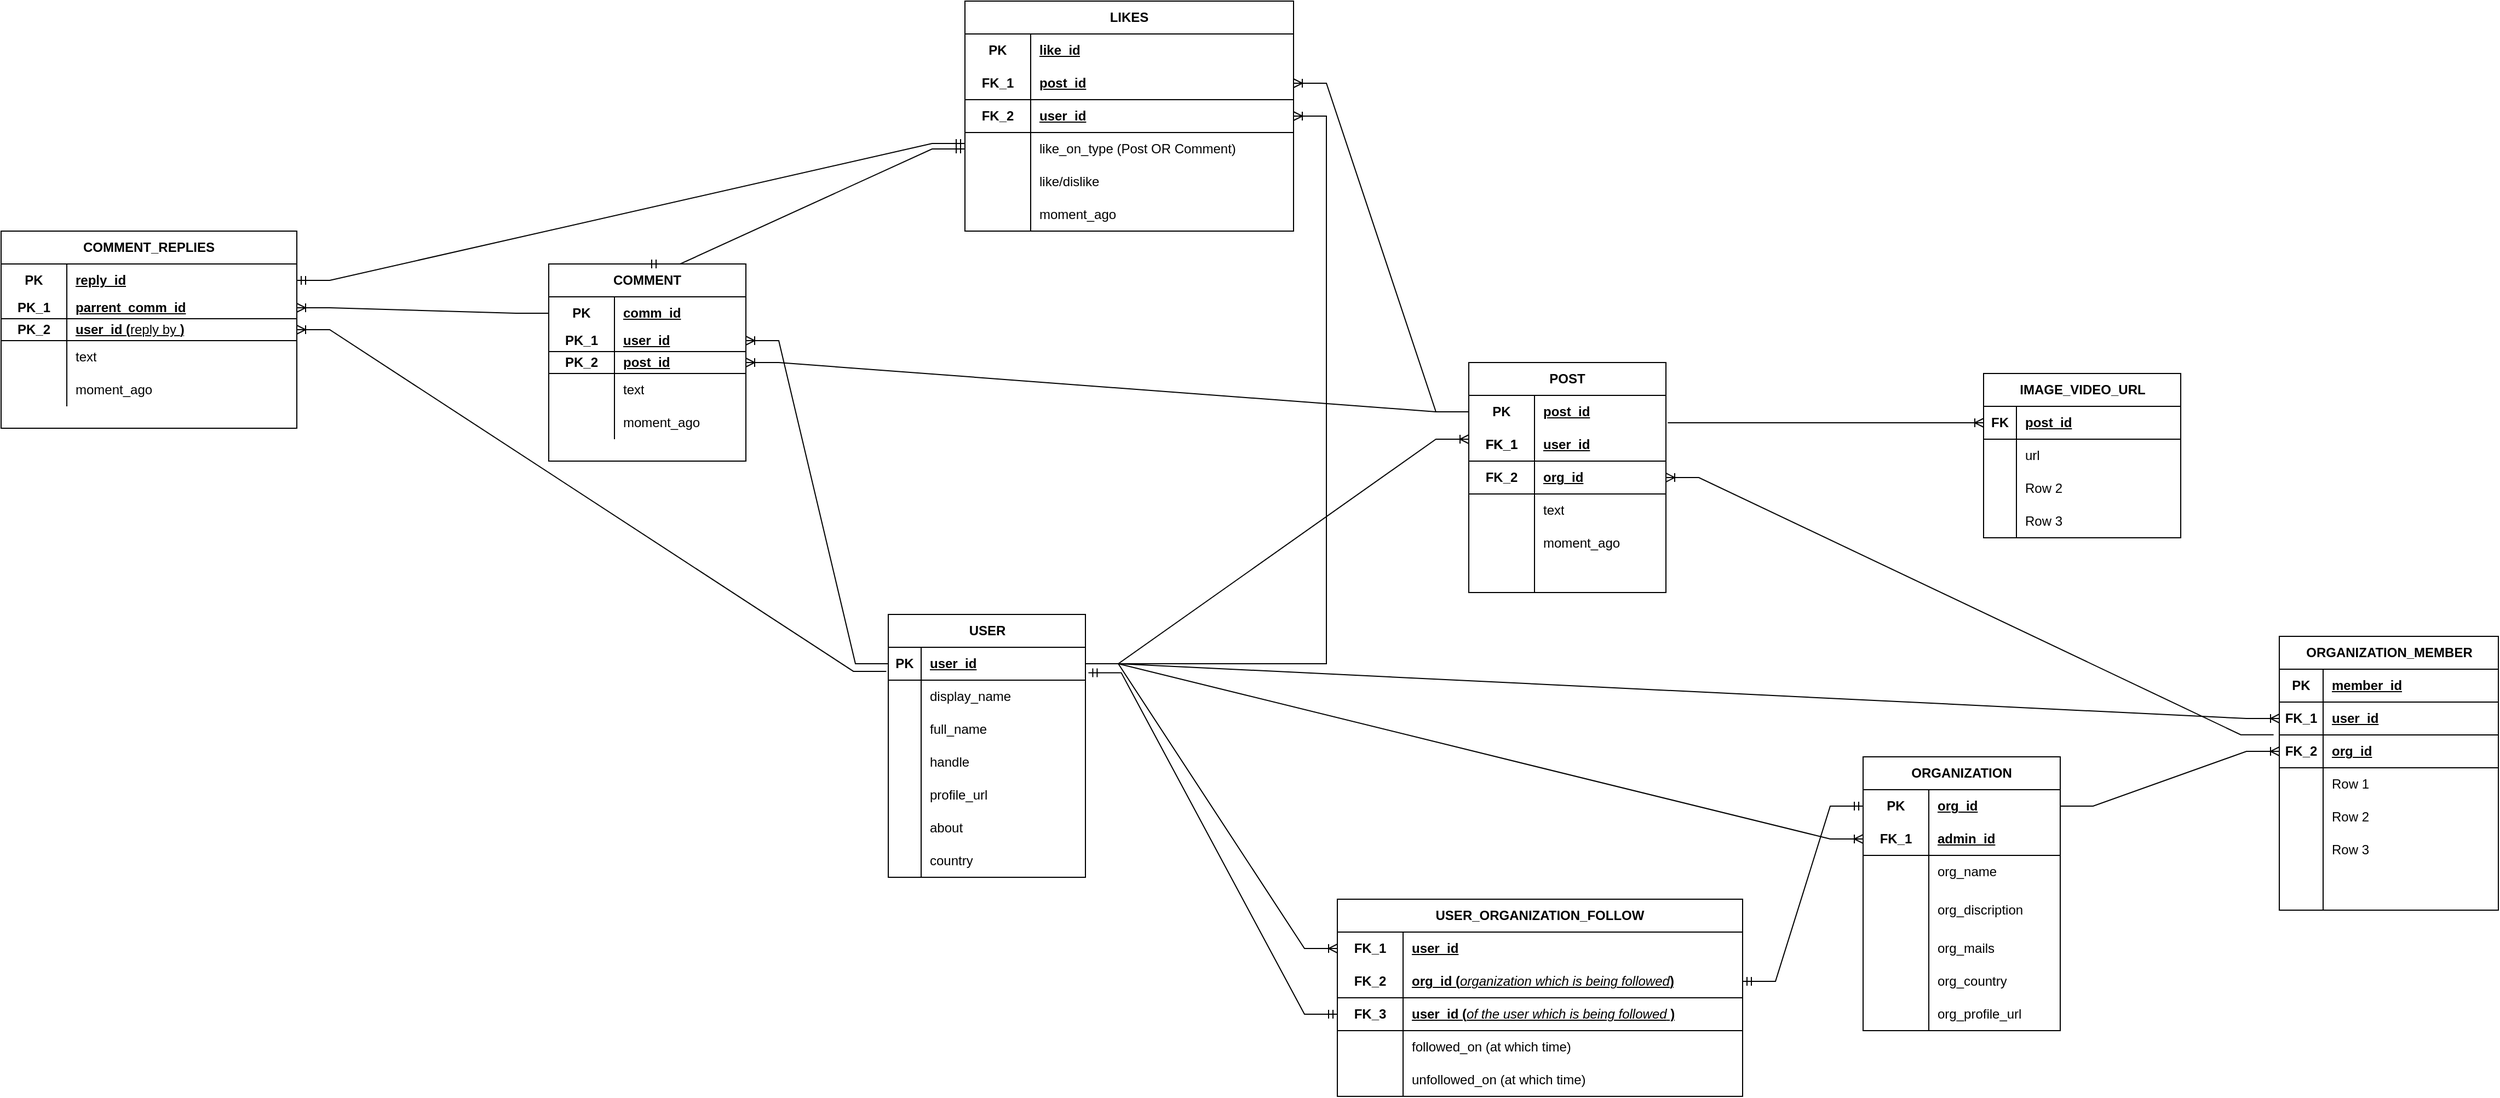 <mxfile version="21.1.1" type="github">
  <diagram name="Page-1" id="aA0UJqPCgpMxrbMMOBgT">
    <mxGraphModel dx="3111" dy="1987" grid="1" gridSize="10" guides="1" tooltips="1" connect="1" arrows="1" fold="1" page="1" pageScale="1" pageWidth="1700" pageHeight="1100" math="0" shadow="0">
      <root>
        <mxCell id="0" />
        <mxCell id="1" parent="0" />
        <mxCell id="kjQyTJwnyCC9xIWLVBJH-1" value="USER" style="shape=table;startSize=30;container=1;collapsible=1;childLayout=tableLayout;fixedRows=1;rowLines=0;fontStyle=1;align=center;resizeLast=1;html=1;" vertex="1" parent="1">
          <mxGeometry x="430" y="400" width="180" height="240" as="geometry" />
        </mxCell>
        <mxCell id="kjQyTJwnyCC9xIWLVBJH-2" value="" style="shape=tableRow;horizontal=0;startSize=0;swimlaneHead=0;swimlaneBody=0;fillColor=none;collapsible=0;dropTarget=0;points=[[0,0.5],[1,0.5]];portConstraint=eastwest;top=0;left=0;right=0;bottom=1;" vertex="1" parent="kjQyTJwnyCC9xIWLVBJH-1">
          <mxGeometry y="30" width="180" height="30" as="geometry" />
        </mxCell>
        <mxCell id="kjQyTJwnyCC9xIWLVBJH-3" value="PK" style="shape=partialRectangle;connectable=0;fillColor=none;top=0;left=0;bottom=0;right=0;fontStyle=1;overflow=hidden;whiteSpace=wrap;html=1;" vertex="1" parent="kjQyTJwnyCC9xIWLVBJH-2">
          <mxGeometry width="30" height="30" as="geometry">
            <mxRectangle width="30" height="30" as="alternateBounds" />
          </mxGeometry>
        </mxCell>
        <mxCell id="kjQyTJwnyCC9xIWLVBJH-4" value="user_id" style="shape=partialRectangle;connectable=0;fillColor=none;top=0;left=0;bottom=0;right=0;align=left;spacingLeft=6;fontStyle=5;overflow=hidden;whiteSpace=wrap;html=1;" vertex="1" parent="kjQyTJwnyCC9xIWLVBJH-2">
          <mxGeometry x="30" width="150" height="30" as="geometry">
            <mxRectangle width="150" height="30" as="alternateBounds" />
          </mxGeometry>
        </mxCell>
        <mxCell id="kjQyTJwnyCC9xIWLVBJH-5" value="" style="shape=tableRow;horizontal=0;startSize=0;swimlaneHead=0;swimlaneBody=0;fillColor=none;collapsible=0;dropTarget=0;points=[[0,0.5],[1,0.5]];portConstraint=eastwest;top=0;left=0;right=0;bottom=0;" vertex="1" parent="kjQyTJwnyCC9xIWLVBJH-1">
          <mxGeometry y="60" width="180" height="30" as="geometry" />
        </mxCell>
        <mxCell id="kjQyTJwnyCC9xIWLVBJH-6" value="" style="shape=partialRectangle;connectable=0;fillColor=none;top=0;left=0;bottom=0;right=0;editable=1;overflow=hidden;whiteSpace=wrap;html=1;" vertex="1" parent="kjQyTJwnyCC9xIWLVBJH-5">
          <mxGeometry width="30" height="30" as="geometry">
            <mxRectangle width="30" height="30" as="alternateBounds" />
          </mxGeometry>
        </mxCell>
        <mxCell id="kjQyTJwnyCC9xIWLVBJH-7" value="display_name" style="shape=partialRectangle;connectable=0;fillColor=none;top=0;left=0;bottom=0;right=0;align=left;spacingLeft=6;overflow=hidden;whiteSpace=wrap;html=1;" vertex="1" parent="kjQyTJwnyCC9xIWLVBJH-5">
          <mxGeometry x="30" width="150" height="30" as="geometry">
            <mxRectangle width="150" height="30" as="alternateBounds" />
          </mxGeometry>
        </mxCell>
        <mxCell id="kjQyTJwnyCC9xIWLVBJH-122" value="" style="shape=tableRow;horizontal=0;startSize=0;swimlaneHead=0;swimlaneBody=0;fillColor=none;collapsible=0;dropTarget=0;points=[[0,0.5],[1,0.5]];portConstraint=eastwest;top=0;left=0;right=0;bottom=0;" vertex="1" parent="kjQyTJwnyCC9xIWLVBJH-1">
          <mxGeometry y="90" width="180" height="30" as="geometry" />
        </mxCell>
        <mxCell id="kjQyTJwnyCC9xIWLVBJH-123" value="" style="shape=partialRectangle;connectable=0;fillColor=none;top=0;left=0;bottom=0;right=0;editable=1;overflow=hidden;whiteSpace=wrap;html=1;" vertex="1" parent="kjQyTJwnyCC9xIWLVBJH-122">
          <mxGeometry width="30" height="30" as="geometry">
            <mxRectangle width="30" height="30" as="alternateBounds" />
          </mxGeometry>
        </mxCell>
        <mxCell id="kjQyTJwnyCC9xIWLVBJH-124" value="full_name" style="shape=partialRectangle;connectable=0;fillColor=none;top=0;left=0;bottom=0;right=0;align=left;spacingLeft=6;overflow=hidden;whiteSpace=wrap;html=1;" vertex="1" parent="kjQyTJwnyCC9xIWLVBJH-122">
          <mxGeometry x="30" width="150" height="30" as="geometry">
            <mxRectangle width="150" height="30" as="alternateBounds" />
          </mxGeometry>
        </mxCell>
        <mxCell id="kjQyTJwnyCC9xIWLVBJH-11" value="" style="shape=tableRow;horizontal=0;startSize=0;swimlaneHead=0;swimlaneBody=0;fillColor=none;collapsible=0;dropTarget=0;points=[[0,0.5],[1,0.5]];portConstraint=eastwest;top=0;left=0;right=0;bottom=0;" vertex="1" parent="kjQyTJwnyCC9xIWLVBJH-1">
          <mxGeometry y="120" width="180" height="30" as="geometry" />
        </mxCell>
        <mxCell id="kjQyTJwnyCC9xIWLVBJH-12" value="" style="shape=partialRectangle;connectable=0;fillColor=none;top=0;left=0;bottom=0;right=0;editable=1;overflow=hidden;whiteSpace=wrap;html=1;" vertex="1" parent="kjQyTJwnyCC9xIWLVBJH-11">
          <mxGeometry width="30" height="30" as="geometry">
            <mxRectangle width="30" height="30" as="alternateBounds" />
          </mxGeometry>
        </mxCell>
        <mxCell id="kjQyTJwnyCC9xIWLVBJH-13" value="handle" style="shape=partialRectangle;connectable=0;fillColor=none;top=0;left=0;bottom=0;right=0;align=left;spacingLeft=6;overflow=hidden;whiteSpace=wrap;html=1;" vertex="1" parent="kjQyTJwnyCC9xIWLVBJH-11">
          <mxGeometry x="30" width="150" height="30" as="geometry">
            <mxRectangle width="150" height="30" as="alternateBounds" />
          </mxGeometry>
        </mxCell>
        <mxCell id="kjQyTJwnyCC9xIWLVBJH-16" value="" style="shape=tableRow;horizontal=0;startSize=0;swimlaneHead=0;swimlaneBody=0;fillColor=none;collapsible=0;dropTarget=0;points=[[0,0.5],[1,0.5]];portConstraint=eastwest;top=0;left=0;right=0;bottom=0;" vertex="1" parent="kjQyTJwnyCC9xIWLVBJH-1">
          <mxGeometry y="150" width="180" height="30" as="geometry" />
        </mxCell>
        <mxCell id="kjQyTJwnyCC9xIWLVBJH-17" value="" style="shape=partialRectangle;connectable=0;fillColor=none;top=0;left=0;bottom=0;right=0;editable=1;overflow=hidden;whiteSpace=wrap;html=1;" vertex="1" parent="kjQyTJwnyCC9xIWLVBJH-16">
          <mxGeometry width="30" height="30" as="geometry">
            <mxRectangle width="30" height="30" as="alternateBounds" />
          </mxGeometry>
        </mxCell>
        <mxCell id="kjQyTJwnyCC9xIWLVBJH-18" value="profile_url" style="shape=partialRectangle;connectable=0;fillColor=none;top=0;left=0;bottom=0;right=0;align=left;spacingLeft=6;overflow=hidden;whiteSpace=wrap;html=1;" vertex="1" parent="kjQyTJwnyCC9xIWLVBJH-16">
          <mxGeometry x="30" width="150" height="30" as="geometry">
            <mxRectangle width="150" height="30" as="alternateBounds" />
          </mxGeometry>
        </mxCell>
        <mxCell id="kjQyTJwnyCC9xIWLVBJH-35" value="" style="shape=tableRow;horizontal=0;startSize=0;swimlaneHead=0;swimlaneBody=0;fillColor=none;collapsible=0;dropTarget=0;points=[[0,0.5],[1,0.5]];portConstraint=eastwest;top=0;left=0;right=0;bottom=0;" vertex="1" parent="kjQyTJwnyCC9xIWLVBJH-1">
          <mxGeometry y="180" width="180" height="30" as="geometry" />
        </mxCell>
        <mxCell id="kjQyTJwnyCC9xIWLVBJH-36" value="" style="shape=partialRectangle;connectable=0;fillColor=none;top=0;left=0;bottom=0;right=0;editable=1;overflow=hidden;whiteSpace=wrap;html=1;" vertex="1" parent="kjQyTJwnyCC9xIWLVBJH-35">
          <mxGeometry width="30" height="30" as="geometry">
            <mxRectangle width="30" height="30" as="alternateBounds" />
          </mxGeometry>
        </mxCell>
        <mxCell id="kjQyTJwnyCC9xIWLVBJH-37" value="about" style="shape=partialRectangle;connectable=0;fillColor=none;top=0;left=0;bottom=0;right=0;align=left;spacingLeft=6;overflow=hidden;whiteSpace=wrap;html=1;" vertex="1" parent="kjQyTJwnyCC9xIWLVBJH-35">
          <mxGeometry x="30" width="150" height="30" as="geometry">
            <mxRectangle width="150" height="30" as="alternateBounds" />
          </mxGeometry>
        </mxCell>
        <mxCell id="kjQyTJwnyCC9xIWLVBJH-38" value="" style="shape=tableRow;horizontal=0;startSize=0;swimlaneHead=0;swimlaneBody=0;fillColor=none;collapsible=0;dropTarget=0;points=[[0,0.5],[1,0.5]];portConstraint=eastwest;top=0;left=0;right=0;bottom=0;" vertex="1" parent="kjQyTJwnyCC9xIWLVBJH-1">
          <mxGeometry y="210" width="180" height="30" as="geometry" />
        </mxCell>
        <mxCell id="kjQyTJwnyCC9xIWLVBJH-39" value="" style="shape=partialRectangle;connectable=0;fillColor=none;top=0;left=0;bottom=0;right=0;editable=1;overflow=hidden;whiteSpace=wrap;html=1;" vertex="1" parent="kjQyTJwnyCC9xIWLVBJH-38">
          <mxGeometry width="30" height="30" as="geometry">
            <mxRectangle width="30" height="30" as="alternateBounds" />
          </mxGeometry>
        </mxCell>
        <mxCell id="kjQyTJwnyCC9xIWLVBJH-40" value="country" style="shape=partialRectangle;connectable=0;fillColor=none;top=0;left=0;bottom=0;right=0;align=left;spacingLeft=6;overflow=hidden;whiteSpace=wrap;html=1;" vertex="1" parent="kjQyTJwnyCC9xIWLVBJH-38">
          <mxGeometry x="30" width="150" height="30" as="geometry">
            <mxRectangle width="150" height="30" as="alternateBounds" />
          </mxGeometry>
        </mxCell>
        <mxCell id="kjQyTJwnyCC9xIWLVBJH-41" value="POST" style="shape=table;startSize=30;container=1;collapsible=1;childLayout=tableLayout;fixedRows=1;rowLines=0;fontStyle=1;align=center;resizeLast=1;html=1;whiteSpace=wrap;" vertex="1" parent="1">
          <mxGeometry x="960" y="170" width="180" height="210" as="geometry" />
        </mxCell>
        <mxCell id="kjQyTJwnyCC9xIWLVBJH-42" value="" style="shape=tableRow;horizontal=0;startSize=0;swimlaneHead=0;swimlaneBody=0;fillColor=none;collapsible=0;dropTarget=0;points=[[0,0.5],[1,0.5]];portConstraint=eastwest;top=0;left=0;right=0;bottom=0;html=1;" vertex="1" parent="kjQyTJwnyCC9xIWLVBJH-41">
          <mxGeometry y="30" width="180" height="30" as="geometry" />
        </mxCell>
        <mxCell id="kjQyTJwnyCC9xIWLVBJH-43" value="PK" style="shape=partialRectangle;connectable=0;fillColor=none;top=0;left=0;bottom=0;right=0;fontStyle=1;overflow=hidden;html=1;whiteSpace=wrap;" vertex="1" parent="kjQyTJwnyCC9xIWLVBJH-42">
          <mxGeometry width="60" height="30" as="geometry">
            <mxRectangle width="60" height="30" as="alternateBounds" />
          </mxGeometry>
        </mxCell>
        <mxCell id="kjQyTJwnyCC9xIWLVBJH-44" value="post_id" style="shape=partialRectangle;connectable=0;fillColor=none;top=0;left=0;bottom=0;right=0;align=left;spacingLeft=6;fontStyle=5;overflow=hidden;html=1;whiteSpace=wrap;" vertex="1" parent="kjQyTJwnyCC9xIWLVBJH-42">
          <mxGeometry x="60" width="120" height="30" as="geometry">
            <mxRectangle width="120" height="30" as="alternateBounds" />
          </mxGeometry>
        </mxCell>
        <mxCell id="kjQyTJwnyCC9xIWLVBJH-45" value="" style="shape=tableRow;horizontal=0;startSize=0;swimlaneHead=0;swimlaneBody=0;fillColor=none;collapsible=0;dropTarget=0;points=[[0,0.5],[1,0.5]];portConstraint=eastwest;top=0;left=0;right=0;bottom=1;html=1;" vertex="1" parent="kjQyTJwnyCC9xIWLVBJH-41">
          <mxGeometry y="60" width="180" height="30" as="geometry" />
        </mxCell>
        <mxCell id="kjQyTJwnyCC9xIWLVBJH-46" value="FK_1" style="shape=partialRectangle;connectable=0;fillColor=none;top=0;left=0;bottom=0;right=0;fontStyle=1;overflow=hidden;html=1;whiteSpace=wrap;" vertex="1" parent="kjQyTJwnyCC9xIWLVBJH-45">
          <mxGeometry width="60" height="30" as="geometry">
            <mxRectangle width="60" height="30" as="alternateBounds" />
          </mxGeometry>
        </mxCell>
        <mxCell id="kjQyTJwnyCC9xIWLVBJH-47" value="user_id" style="shape=partialRectangle;connectable=0;fillColor=none;top=0;left=0;bottom=0;right=0;align=left;spacingLeft=6;fontStyle=5;overflow=hidden;html=1;whiteSpace=wrap;" vertex="1" parent="kjQyTJwnyCC9xIWLVBJH-45">
          <mxGeometry x="60" width="120" height="30" as="geometry">
            <mxRectangle width="120" height="30" as="alternateBounds" />
          </mxGeometry>
        </mxCell>
        <mxCell id="kjQyTJwnyCC9xIWLVBJH-80" value="" style="shape=tableRow;horizontal=0;startSize=0;swimlaneHead=0;swimlaneBody=0;fillColor=none;collapsible=0;dropTarget=0;points=[[0,0.5],[1,0.5]];portConstraint=eastwest;top=0;left=0;right=0;bottom=1;html=1;" vertex="1" parent="kjQyTJwnyCC9xIWLVBJH-41">
          <mxGeometry y="90" width="180" height="30" as="geometry" />
        </mxCell>
        <mxCell id="kjQyTJwnyCC9xIWLVBJH-81" value="FK_2" style="shape=partialRectangle;connectable=0;fillColor=none;top=0;left=0;bottom=0;right=0;fontStyle=1;overflow=hidden;html=1;whiteSpace=wrap;" vertex="1" parent="kjQyTJwnyCC9xIWLVBJH-80">
          <mxGeometry width="60" height="30" as="geometry">
            <mxRectangle width="60" height="30" as="alternateBounds" />
          </mxGeometry>
        </mxCell>
        <mxCell id="kjQyTJwnyCC9xIWLVBJH-82" value="org_id" style="shape=partialRectangle;connectable=0;fillColor=none;top=0;left=0;bottom=0;right=0;align=left;spacingLeft=6;fontStyle=5;overflow=hidden;html=1;whiteSpace=wrap;" vertex="1" parent="kjQyTJwnyCC9xIWLVBJH-80">
          <mxGeometry x="60" width="120" height="30" as="geometry">
            <mxRectangle width="120" height="30" as="alternateBounds" />
          </mxGeometry>
        </mxCell>
        <mxCell id="kjQyTJwnyCC9xIWLVBJH-48" value="" style="shape=tableRow;horizontal=0;startSize=0;swimlaneHead=0;swimlaneBody=0;fillColor=none;collapsible=0;dropTarget=0;points=[[0,0.5],[1,0.5]];portConstraint=eastwest;top=0;left=0;right=0;bottom=0;html=1;" vertex="1" parent="kjQyTJwnyCC9xIWLVBJH-41">
          <mxGeometry y="120" width="180" height="30" as="geometry" />
        </mxCell>
        <mxCell id="kjQyTJwnyCC9xIWLVBJH-49" value="" style="shape=partialRectangle;connectable=0;fillColor=none;top=0;left=0;bottom=0;right=0;editable=1;overflow=hidden;html=1;whiteSpace=wrap;" vertex="1" parent="kjQyTJwnyCC9xIWLVBJH-48">
          <mxGeometry width="60" height="30" as="geometry">
            <mxRectangle width="60" height="30" as="alternateBounds" />
          </mxGeometry>
        </mxCell>
        <mxCell id="kjQyTJwnyCC9xIWLVBJH-50" value="text" style="shape=partialRectangle;connectable=0;fillColor=none;top=0;left=0;bottom=0;right=0;align=left;spacingLeft=6;overflow=hidden;html=1;whiteSpace=wrap;" vertex="1" parent="kjQyTJwnyCC9xIWLVBJH-48">
          <mxGeometry x="60" width="120" height="30" as="geometry">
            <mxRectangle width="120" height="30" as="alternateBounds" />
          </mxGeometry>
        </mxCell>
        <mxCell id="kjQyTJwnyCC9xIWLVBJH-51" value="" style="shape=tableRow;horizontal=0;startSize=0;swimlaneHead=0;swimlaneBody=0;fillColor=none;collapsible=0;dropTarget=0;points=[[0,0.5],[1,0.5]];portConstraint=eastwest;top=0;left=0;right=0;bottom=0;html=1;" vertex="1" parent="kjQyTJwnyCC9xIWLVBJH-41">
          <mxGeometry y="150" width="180" height="30" as="geometry" />
        </mxCell>
        <mxCell id="kjQyTJwnyCC9xIWLVBJH-52" value="" style="shape=partialRectangle;connectable=0;fillColor=none;top=0;left=0;bottom=0;right=0;editable=1;overflow=hidden;html=1;whiteSpace=wrap;" vertex="1" parent="kjQyTJwnyCC9xIWLVBJH-51">
          <mxGeometry width="60" height="30" as="geometry">
            <mxRectangle width="60" height="30" as="alternateBounds" />
          </mxGeometry>
        </mxCell>
        <mxCell id="kjQyTJwnyCC9xIWLVBJH-53" value="moment_ago" style="shape=partialRectangle;connectable=0;fillColor=none;top=0;left=0;bottom=0;right=0;align=left;spacingLeft=6;overflow=hidden;html=1;whiteSpace=wrap;" vertex="1" parent="kjQyTJwnyCC9xIWLVBJH-51">
          <mxGeometry x="60" width="120" height="30" as="geometry">
            <mxRectangle width="120" height="30" as="alternateBounds" />
          </mxGeometry>
        </mxCell>
        <mxCell id="kjQyTJwnyCC9xIWLVBJH-202" value="" style="shape=tableRow;horizontal=0;startSize=0;swimlaneHead=0;swimlaneBody=0;fillColor=none;collapsible=0;dropTarget=0;points=[[0,0.5],[1,0.5]];portConstraint=eastwest;top=0;left=0;right=0;bottom=0;html=1;" vertex="1" parent="kjQyTJwnyCC9xIWLVBJH-41">
          <mxGeometry y="180" width="180" height="30" as="geometry" />
        </mxCell>
        <mxCell id="kjQyTJwnyCC9xIWLVBJH-203" value="" style="shape=partialRectangle;connectable=0;fillColor=none;top=0;left=0;bottom=0;right=0;editable=1;overflow=hidden;html=1;whiteSpace=wrap;" vertex="1" parent="kjQyTJwnyCC9xIWLVBJH-202">
          <mxGeometry width="60" height="30" as="geometry">
            <mxRectangle width="60" height="30" as="alternateBounds" />
          </mxGeometry>
        </mxCell>
        <mxCell id="kjQyTJwnyCC9xIWLVBJH-204" value="" style="shape=partialRectangle;connectable=0;fillColor=none;top=0;left=0;bottom=0;right=0;align=left;spacingLeft=6;overflow=hidden;html=1;whiteSpace=wrap;" vertex="1" parent="kjQyTJwnyCC9xIWLVBJH-202">
          <mxGeometry x="60" width="120" height="30" as="geometry">
            <mxRectangle width="120" height="30" as="alternateBounds" />
          </mxGeometry>
        </mxCell>
        <mxCell id="kjQyTJwnyCC9xIWLVBJH-77" value="FK_1" style="shape=partialRectangle;connectable=0;fillColor=none;top=0;left=0;bottom=0;right=0;fontStyle=1;overflow=hidden;html=1;whiteSpace=wrap;" vertex="1" parent="1">
          <mxGeometry x="960" y="230" width="60" height="30" as="geometry">
            <mxRectangle width="60" height="30" as="alternateBounds" />
          </mxGeometry>
        </mxCell>
        <mxCell id="kjQyTJwnyCC9xIWLVBJH-84" value="IMAGE_VIDEO_URL" style="shape=table;startSize=30;container=1;collapsible=1;childLayout=tableLayout;fixedRows=1;rowLines=0;fontStyle=1;align=center;resizeLast=1;html=1;" vertex="1" parent="1">
          <mxGeometry x="1430" y="180" width="180" height="150" as="geometry" />
        </mxCell>
        <mxCell id="kjQyTJwnyCC9xIWLVBJH-85" value="" style="shape=tableRow;horizontal=0;startSize=0;swimlaneHead=0;swimlaneBody=0;fillColor=none;collapsible=0;dropTarget=0;points=[[0,0.5],[1,0.5]];portConstraint=eastwest;top=0;left=0;right=0;bottom=1;" vertex="1" parent="kjQyTJwnyCC9xIWLVBJH-84">
          <mxGeometry y="30" width="180" height="30" as="geometry" />
        </mxCell>
        <mxCell id="kjQyTJwnyCC9xIWLVBJH-86" value="FK" style="shape=partialRectangle;connectable=0;fillColor=none;top=0;left=0;bottom=0;right=0;fontStyle=1;overflow=hidden;whiteSpace=wrap;html=1;" vertex="1" parent="kjQyTJwnyCC9xIWLVBJH-85">
          <mxGeometry width="30" height="30" as="geometry">
            <mxRectangle width="30" height="30" as="alternateBounds" />
          </mxGeometry>
        </mxCell>
        <mxCell id="kjQyTJwnyCC9xIWLVBJH-87" value="post_id" style="shape=partialRectangle;connectable=0;fillColor=none;top=0;left=0;bottom=0;right=0;align=left;spacingLeft=6;fontStyle=5;overflow=hidden;whiteSpace=wrap;html=1;" vertex="1" parent="kjQyTJwnyCC9xIWLVBJH-85">
          <mxGeometry x="30" width="150" height="30" as="geometry">
            <mxRectangle width="150" height="30" as="alternateBounds" />
          </mxGeometry>
        </mxCell>
        <mxCell id="kjQyTJwnyCC9xIWLVBJH-88" value="" style="shape=tableRow;horizontal=0;startSize=0;swimlaneHead=0;swimlaneBody=0;fillColor=none;collapsible=0;dropTarget=0;points=[[0,0.5],[1,0.5]];portConstraint=eastwest;top=0;left=0;right=0;bottom=0;" vertex="1" parent="kjQyTJwnyCC9xIWLVBJH-84">
          <mxGeometry y="60" width="180" height="30" as="geometry" />
        </mxCell>
        <mxCell id="kjQyTJwnyCC9xIWLVBJH-89" value="" style="shape=partialRectangle;connectable=0;fillColor=none;top=0;left=0;bottom=0;right=0;editable=1;overflow=hidden;whiteSpace=wrap;html=1;" vertex="1" parent="kjQyTJwnyCC9xIWLVBJH-88">
          <mxGeometry width="30" height="30" as="geometry">
            <mxRectangle width="30" height="30" as="alternateBounds" />
          </mxGeometry>
        </mxCell>
        <mxCell id="kjQyTJwnyCC9xIWLVBJH-90" value="url" style="shape=partialRectangle;connectable=0;fillColor=none;top=0;left=0;bottom=0;right=0;align=left;spacingLeft=6;overflow=hidden;whiteSpace=wrap;html=1;" vertex="1" parent="kjQyTJwnyCC9xIWLVBJH-88">
          <mxGeometry x="30" width="150" height="30" as="geometry">
            <mxRectangle width="150" height="30" as="alternateBounds" />
          </mxGeometry>
        </mxCell>
        <mxCell id="kjQyTJwnyCC9xIWLVBJH-91" value="" style="shape=tableRow;horizontal=0;startSize=0;swimlaneHead=0;swimlaneBody=0;fillColor=none;collapsible=0;dropTarget=0;points=[[0,0.5],[1,0.5]];portConstraint=eastwest;top=0;left=0;right=0;bottom=0;" vertex="1" parent="kjQyTJwnyCC9xIWLVBJH-84">
          <mxGeometry y="90" width="180" height="30" as="geometry" />
        </mxCell>
        <mxCell id="kjQyTJwnyCC9xIWLVBJH-92" value="" style="shape=partialRectangle;connectable=0;fillColor=none;top=0;left=0;bottom=0;right=0;editable=1;overflow=hidden;whiteSpace=wrap;html=1;" vertex="1" parent="kjQyTJwnyCC9xIWLVBJH-91">
          <mxGeometry width="30" height="30" as="geometry">
            <mxRectangle width="30" height="30" as="alternateBounds" />
          </mxGeometry>
        </mxCell>
        <mxCell id="kjQyTJwnyCC9xIWLVBJH-93" value="Row 2" style="shape=partialRectangle;connectable=0;fillColor=none;top=0;left=0;bottom=0;right=0;align=left;spacingLeft=6;overflow=hidden;whiteSpace=wrap;html=1;" vertex="1" parent="kjQyTJwnyCC9xIWLVBJH-91">
          <mxGeometry x="30" width="150" height="30" as="geometry">
            <mxRectangle width="150" height="30" as="alternateBounds" />
          </mxGeometry>
        </mxCell>
        <mxCell id="kjQyTJwnyCC9xIWLVBJH-94" value="" style="shape=tableRow;horizontal=0;startSize=0;swimlaneHead=0;swimlaneBody=0;fillColor=none;collapsible=0;dropTarget=0;points=[[0,0.5],[1,0.5]];portConstraint=eastwest;top=0;left=0;right=0;bottom=0;" vertex="1" parent="kjQyTJwnyCC9xIWLVBJH-84">
          <mxGeometry y="120" width="180" height="30" as="geometry" />
        </mxCell>
        <mxCell id="kjQyTJwnyCC9xIWLVBJH-95" value="" style="shape=partialRectangle;connectable=0;fillColor=none;top=0;left=0;bottom=0;right=0;editable=1;overflow=hidden;whiteSpace=wrap;html=1;" vertex="1" parent="kjQyTJwnyCC9xIWLVBJH-94">
          <mxGeometry width="30" height="30" as="geometry">
            <mxRectangle width="30" height="30" as="alternateBounds" />
          </mxGeometry>
        </mxCell>
        <mxCell id="kjQyTJwnyCC9xIWLVBJH-96" value="Row 3" style="shape=partialRectangle;connectable=0;fillColor=none;top=0;left=0;bottom=0;right=0;align=left;spacingLeft=6;overflow=hidden;whiteSpace=wrap;html=1;" vertex="1" parent="kjQyTJwnyCC9xIWLVBJH-94">
          <mxGeometry x="30" width="150" height="30" as="geometry">
            <mxRectangle width="150" height="30" as="alternateBounds" />
          </mxGeometry>
        </mxCell>
        <mxCell id="kjQyTJwnyCC9xIWLVBJH-98" value="ORGANIZATION" style="shape=table;startSize=30;container=1;collapsible=1;childLayout=tableLayout;fixedRows=1;rowLines=0;fontStyle=1;align=center;resizeLast=1;html=1;whiteSpace=wrap;" vertex="1" parent="1">
          <mxGeometry x="1320" y="530" width="180" height="250" as="geometry" />
        </mxCell>
        <mxCell id="kjQyTJwnyCC9xIWLVBJH-99" value="" style="shape=tableRow;horizontal=0;startSize=0;swimlaneHead=0;swimlaneBody=0;fillColor=none;collapsible=0;dropTarget=0;points=[[0,0.5],[1,0.5]];portConstraint=eastwest;top=0;left=0;right=0;bottom=0;html=1;" vertex="1" parent="kjQyTJwnyCC9xIWLVBJH-98">
          <mxGeometry y="30" width="180" height="30" as="geometry" />
        </mxCell>
        <mxCell id="kjQyTJwnyCC9xIWLVBJH-100" value="PK" style="shape=partialRectangle;connectable=0;fillColor=none;top=0;left=0;bottom=0;right=0;fontStyle=1;overflow=hidden;html=1;whiteSpace=wrap;" vertex="1" parent="kjQyTJwnyCC9xIWLVBJH-99">
          <mxGeometry width="60" height="30" as="geometry">
            <mxRectangle width="60" height="30" as="alternateBounds" />
          </mxGeometry>
        </mxCell>
        <mxCell id="kjQyTJwnyCC9xIWLVBJH-101" value="org_id" style="shape=partialRectangle;connectable=0;fillColor=none;top=0;left=0;bottom=0;right=0;align=left;spacingLeft=6;fontStyle=5;overflow=hidden;html=1;whiteSpace=wrap;" vertex="1" parent="kjQyTJwnyCC9xIWLVBJH-99">
          <mxGeometry x="60" width="120" height="30" as="geometry">
            <mxRectangle width="120" height="30" as="alternateBounds" />
          </mxGeometry>
        </mxCell>
        <mxCell id="kjQyTJwnyCC9xIWLVBJH-102" value="" style="shape=tableRow;horizontal=0;startSize=0;swimlaneHead=0;swimlaneBody=0;fillColor=none;collapsible=0;dropTarget=0;points=[[0,0.5],[1,0.5]];portConstraint=eastwest;top=0;left=0;right=0;bottom=1;html=1;" vertex="1" parent="kjQyTJwnyCC9xIWLVBJH-98">
          <mxGeometry y="60" width="180" height="30" as="geometry" />
        </mxCell>
        <mxCell id="kjQyTJwnyCC9xIWLVBJH-103" value="FK_1" style="shape=partialRectangle;connectable=0;fillColor=none;top=0;left=0;bottom=0;right=0;fontStyle=1;overflow=hidden;html=1;whiteSpace=wrap;" vertex="1" parent="kjQyTJwnyCC9xIWLVBJH-102">
          <mxGeometry width="60" height="30" as="geometry">
            <mxRectangle width="60" height="30" as="alternateBounds" />
          </mxGeometry>
        </mxCell>
        <mxCell id="kjQyTJwnyCC9xIWLVBJH-104" value="admin_id" style="shape=partialRectangle;connectable=0;fillColor=none;top=0;left=0;bottom=0;right=0;align=left;spacingLeft=6;fontStyle=5;overflow=hidden;html=1;whiteSpace=wrap;" vertex="1" parent="kjQyTJwnyCC9xIWLVBJH-102">
          <mxGeometry x="60" width="120" height="30" as="geometry">
            <mxRectangle width="120" height="30" as="alternateBounds" />
          </mxGeometry>
        </mxCell>
        <mxCell id="kjQyTJwnyCC9xIWLVBJH-105" value="" style="shape=tableRow;horizontal=0;startSize=0;swimlaneHead=0;swimlaneBody=0;fillColor=none;collapsible=0;dropTarget=0;points=[[0,0.5],[1,0.5]];portConstraint=eastwest;top=0;left=0;right=0;bottom=0;html=1;" vertex="1" parent="kjQyTJwnyCC9xIWLVBJH-98">
          <mxGeometry y="90" width="180" height="30" as="geometry" />
        </mxCell>
        <mxCell id="kjQyTJwnyCC9xIWLVBJH-106" value="" style="shape=partialRectangle;connectable=0;fillColor=none;top=0;left=0;bottom=0;right=0;editable=1;overflow=hidden;html=1;whiteSpace=wrap;" vertex="1" parent="kjQyTJwnyCC9xIWLVBJH-105">
          <mxGeometry width="60" height="30" as="geometry">
            <mxRectangle width="60" height="30" as="alternateBounds" />
          </mxGeometry>
        </mxCell>
        <mxCell id="kjQyTJwnyCC9xIWLVBJH-107" value="org_name" style="shape=partialRectangle;connectable=0;fillColor=none;top=0;left=0;bottom=0;right=0;align=left;spacingLeft=6;overflow=hidden;html=1;whiteSpace=wrap;" vertex="1" parent="kjQyTJwnyCC9xIWLVBJH-105">
          <mxGeometry x="60" width="120" height="30" as="geometry">
            <mxRectangle width="120" height="30" as="alternateBounds" />
          </mxGeometry>
        </mxCell>
        <mxCell id="kjQyTJwnyCC9xIWLVBJH-108" value="" style="shape=tableRow;horizontal=0;startSize=0;swimlaneHead=0;swimlaneBody=0;fillColor=none;collapsible=0;dropTarget=0;points=[[0,0.5],[1,0.5]];portConstraint=eastwest;top=0;left=0;right=0;bottom=0;html=1;" vertex="1" parent="kjQyTJwnyCC9xIWLVBJH-98">
          <mxGeometry y="120" width="180" height="40" as="geometry" />
        </mxCell>
        <mxCell id="kjQyTJwnyCC9xIWLVBJH-109" value="" style="shape=partialRectangle;connectable=0;fillColor=none;top=0;left=0;bottom=0;right=0;editable=1;overflow=hidden;html=1;whiteSpace=wrap;" vertex="1" parent="kjQyTJwnyCC9xIWLVBJH-108">
          <mxGeometry width="60" height="40" as="geometry">
            <mxRectangle width="60" height="40" as="alternateBounds" />
          </mxGeometry>
        </mxCell>
        <mxCell id="kjQyTJwnyCC9xIWLVBJH-110" value="org_discription" style="shape=partialRectangle;connectable=0;fillColor=none;top=0;left=0;bottom=0;right=0;align=left;spacingLeft=6;overflow=hidden;html=1;whiteSpace=wrap;" vertex="1" parent="kjQyTJwnyCC9xIWLVBJH-108">
          <mxGeometry x="60" width="120" height="40" as="geometry">
            <mxRectangle width="120" height="40" as="alternateBounds" />
          </mxGeometry>
        </mxCell>
        <mxCell id="kjQyTJwnyCC9xIWLVBJH-111" value="" style="shape=tableRow;horizontal=0;startSize=0;swimlaneHead=0;swimlaneBody=0;fillColor=none;collapsible=0;dropTarget=0;points=[[0,0.5],[1,0.5]];portConstraint=eastwest;top=0;left=0;right=0;bottom=0;html=1;" vertex="1" parent="kjQyTJwnyCC9xIWLVBJH-98">
          <mxGeometry y="160" width="180" height="30" as="geometry" />
        </mxCell>
        <mxCell id="kjQyTJwnyCC9xIWLVBJH-112" value="" style="shape=partialRectangle;connectable=0;fillColor=none;top=0;left=0;bottom=0;right=0;editable=1;overflow=hidden;html=1;whiteSpace=wrap;" vertex="1" parent="kjQyTJwnyCC9xIWLVBJH-111">
          <mxGeometry width="60" height="30" as="geometry">
            <mxRectangle width="60" height="30" as="alternateBounds" />
          </mxGeometry>
        </mxCell>
        <mxCell id="kjQyTJwnyCC9xIWLVBJH-113" value="org_mails" style="shape=partialRectangle;connectable=0;fillColor=none;top=0;left=0;bottom=0;right=0;align=left;spacingLeft=6;overflow=hidden;html=1;whiteSpace=wrap;" vertex="1" parent="kjQyTJwnyCC9xIWLVBJH-111">
          <mxGeometry x="60" width="120" height="30" as="geometry">
            <mxRectangle width="120" height="30" as="alternateBounds" />
          </mxGeometry>
        </mxCell>
        <mxCell id="kjQyTJwnyCC9xIWLVBJH-114" value="" style="shape=tableRow;horizontal=0;startSize=0;swimlaneHead=0;swimlaneBody=0;fillColor=none;collapsible=0;dropTarget=0;points=[[0,0.5],[1,0.5]];portConstraint=eastwest;top=0;left=0;right=0;bottom=0;html=1;" vertex="1" parent="kjQyTJwnyCC9xIWLVBJH-98">
          <mxGeometry y="190" width="180" height="30" as="geometry" />
        </mxCell>
        <mxCell id="kjQyTJwnyCC9xIWLVBJH-115" value="" style="shape=partialRectangle;connectable=0;fillColor=none;top=0;left=0;bottom=0;right=0;editable=1;overflow=hidden;html=1;whiteSpace=wrap;" vertex="1" parent="kjQyTJwnyCC9xIWLVBJH-114">
          <mxGeometry width="60" height="30" as="geometry">
            <mxRectangle width="60" height="30" as="alternateBounds" />
          </mxGeometry>
        </mxCell>
        <mxCell id="kjQyTJwnyCC9xIWLVBJH-116" value="org_country" style="shape=partialRectangle;connectable=0;fillColor=none;top=0;left=0;bottom=0;right=0;align=left;spacingLeft=6;overflow=hidden;html=1;whiteSpace=wrap;" vertex="1" parent="kjQyTJwnyCC9xIWLVBJH-114">
          <mxGeometry x="60" width="120" height="30" as="geometry">
            <mxRectangle width="120" height="30" as="alternateBounds" />
          </mxGeometry>
        </mxCell>
        <mxCell id="kjQyTJwnyCC9xIWLVBJH-126" value="" style="shape=tableRow;horizontal=0;startSize=0;swimlaneHead=0;swimlaneBody=0;fillColor=none;collapsible=0;dropTarget=0;points=[[0,0.5],[1,0.5]];portConstraint=eastwest;top=0;left=0;right=0;bottom=0;html=1;" vertex="1" parent="kjQyTJwnyCC9xIWLVBJH-98">
          <mxGeometry y="220" width="180" height="30" as="geometry" />
        </mxCell>
        <mxCell id="kjQyTJwnyCC9xIWLVBJH-127" value="" style="shape=partialRectangle;connectable=0;fillColor=none;top=0;left=0;bottom=0;right=0;editable=1;overflow=hidden;html=1;whiteSpace=wrap;" vertex="1" parent="kjQyTJwnyCC9xIWLVBJH-126">
          <mxGeometry width="60" height="30" as="geometry">
            <mxRectangle width="60" height="30" as="alternateBounds" />
          </mxGeometry>
        </mxCell>
        <mxCell id="kjQyTJwnyCC9xIWLVBJH-128" value="org_profile_url" style="shape=partialRectangle;connectable=0;fillColor=none;top=0;left=0;bottom=0;right=0;align=left;spacingLeft=6;overflow=hidden;html=1;whiteSpace=wrap;" vertex="1" parent="kjQyTJwnyCC9xIWLVBJH-126">
          <mxGeometry x="60" width="120" height="30" as="geometry">
            <mxRectangle width="120" height="30" as="alternateBounds" />
          </mxGeometry>
        </mxCell>
        <mxCell id="kjQyTJwnyCC9xIWLVBJH-119" value="" style="edgeStyle=entityRelationEdgeStyle;fontSize=12;html=1;endArrow=ERoneToMany;rounded=0;exitX=1;exitY=0.5;exitDx=0;exitDy=0;" edge="1" parent="1" source="kjQyTJwnyCC9xIWLVBJH-2">
          <mxGeometry width="100" height="100" relative="1" as="geometry">
            <mxPoint x="860" y="340" as="sourcePoint" />
            <mxPoint x="960" y="240" as="targetPoint" />
          </mxGeometry>
        </mxCell>
        <mxCell id="kjQyTJwnyCC9xIWLVBJH-120" value="" style="edgeStyle=entityRelationEdgeStyle;fontSize=12;html=1;endArrow=ERoneToMany;rounded=0;exitX=1.009;exitY=-0.167;exitDx=0;exitDy=0;exitPerimeter=0;entryX=0;entryY=0.5;entryDx=0;entryDy=0;" edge="1" parent="1" source="kjQyTJwnyCC9xIWLVBJH-45" target="kjQyTJwnyCC9xIWLVBJH-85">
          <mxGeometry width="100" height="100" relative="1" as="geometry">
            <mxPoint x="1150" y="520" as="sourcePoint" />
            <mxPoint x="970" y="250" as="targetPoint" />
          </mxGeometry>
        </mxCell>
        <mxCell id="kjQyTJwnyCC9xIWLVBJH-121" value="" style="edgeStyle=entityRelationEdgeStyle;fontSize=12;html=1;endArrow=ERoneToMany;rounded=0;exitX=1;exitY=0.5;exitDx=0;exitDy=0;entryX=0;entryY=0.5;entryDx=0;entryDy=0;" edge="1" parent="1" source="kjQyTJwnyCC9xIWLVBJH-2" target="kjQyTJwnyCC9xIWLVBJH-102">
          <mxGeometry width="100" height="100" relative="1" as="geometry">
            <mxPoint x="590" y="395" as="sourcePoint" />
            <mxPoint x="970" y="250" as="targetPoint" />
          </mxGeometry>
        </mxCell>
        <mxCell id="kjQyTJwnyCC9xIWLVBJH-129" value="USER_ORGANIZATION_FOLLOW" style="shape=table;startSize=30;container=1;collapsible=1;childLayout=tableLayout;fixedRows=1;rowLines=0;fontStyle=1;align=center;resizeLast=1;html=1;whiteSpace=wrap;" vertex="1" parent="1">
          <mxGeometry x="840" y="660" width="370" height="180" as="geometry" />
        </mxCell>
        <mxCell id="kjQyTJwnyCC9xIWLVBJH-130" value="" style="shape=tableRow;horizontal=0;startSize=0;swimlaneHead=0;swimlaneBody=0;fillColor=none;collapsible=0;dropTarget=0;points=[[0,0.5],[1,0.5]];portConstraint=eastwest;top=0;left=0;right=0;bottom=0;html=1;" vertex="1" parent="kjQyTJwnyCC9xIWLVBJH-129">
          <mxGeometry y="30" width="370" height="30" as="geometry" />
        </mxCell>
        <mxCell id="kjQyTJwnyCC9xIWLVBJH-131" value="FK_1" style="shape=partialRectangle;connectable=0;fillColor=none;top=0;left=0;bottom=0;right=0;fontStyle=1;overflow=hidden;html=1;whiteSpace=wrap;" vertex="1" parent="kjQyTJwnyCC9xIWLVBJH-130">
          <mxGeometry width="60" height="30" as="geometry">
            <mxRectangle width="60" height="30" as="alternateBounds" />
          </mxGeometry>
        </mxCell>
        <mxCell id="kjQyTJwnyCC9xIWLVBJH-132" value="user_id" style="shape=partialRectangle;connectable=0;fillColor=none;top=0;left=0;bottom=0;right=0;align=left;spacingLeft=6;fontStyle=5;overflow=hidden;html=1;whiteSpace=wrap;" vertex="1" parent="kjQyTJwnyCC9xIWLVBJH-130">
          <mxGeometry x="60" width="310" height="30" as="geometry">
            <mxRectangle width="310" height="30" as="alternateBounds" />
          </mxGeometry>
        </mxCell>
        <mxCell id="kjQyTJwnyCC9xIWLVBJH-133" value="" style="shape=tableRow;horizontal=0;startSize=0;swimlaneHead=0;swimlaneBody=0;fillColor=none;collapsible=0;dropTarget=0;points=[[0,0.5],[1,0.5]];portConstraint=eastwest;top=0;left=0;right=0;bottom=1;html=1;" vertex="1" parent="kjQyTJwnyCC9xIWLVBJH-129">
          <mxGeometry y="60" width="370" height="30" as="geometry" />
        </mxCell>
        <mxCell id="kjQyTJwnyCC9xIWLVBJH-134" value="FK_2" style="shape=partialRectangle;connectable=0;fillColor=none;top=0;left=0;bottom=0;right=0;fontStyle=1;overflow=hidden;html=1;whiteSpace=wrap;" vertex="1" parent="kjQyTJwnyCC9xIWLVBJH-133">
          <mxGeometry width="60" height="30" as="geometry">
            <mxRectangle width="60" height="30" as="alternateBounds" />
          </mxGeometry>
        </mxCell>
        <mxCell id="kjQyTJwnyCC9xIWLVBJH-135" value="org_id (&lt;span style=&quot;font-weight: normal;&quot;&gt;&lt;i&gt;organization which is being followed&lt;/i&gt;&lt;/span&gt;)" style="shape=partialRectangle;connectable=0;fillColor=none;top=0;left=0;bottom=0;right=0;align=left;spacingLeft=6;fontStyle=5;overflow=hidden;html=1;whiteSpace=wrap;" vertex="1" parent="kjQyTJwnyCC9xIWLVBJH-133">
          <mxGeometry x="60" width="310" height="30" as="geometry">
            <mxRectangle width="310" height="30" as="alternateBounds" />
          </mxGeometry>
        </mxCell>
        <mxCell id="kjQyTJwnyCC9xIWLVBJH-205" value="" style="shape=tableRow;horizontal=0;startSize=0;swimlaneHead=0;swimlaneBody=0;fillColor=none;collapsible=0;dropTarget=0;points=[[0,0.5],[1,0.5]];portConstraint=eastwest;top=0;left=0;right=0;bottom=1;html=1;" vertex="1" parent="kjQyTJwnyCC9xIWLVBJH-129">
          <mxGeometry y="90" width="370" height="30" as="geometry" />
        </mxCell>
        <mxCell id="kjQyTJwnyCC9xIWLVBJH-206" value="FK_3" style="shape=partialRectangle;connectable=0;fillColor=none;top=0;left=0;bottom=0;right=0;fontStyle=1;overflow=hidden;html=1;whiteSpace=wrap;" vertex="1" parent="kjQyTJwnyCC9xIWLVBJH-205">
          <mxGeometry width="60" height="30" as="geometry">
            <mxRectangle width="60" height="30" as="alternateBounds" />
          </mxGeometry>
        </mxCell>
        <mxCell id="kjQyTJwnyCC9xIWLVBJH-207" value="user_id (&lt;span style=&quot;font-weight: normal;&quot;&gt;&lt;i&gt;of the user which is being followed&lt;/i&gt;&lt;/span&gt; )" style="shape=partialRectangle;connectable=0;fillColor=none;top=0;left=0;bottom=0;right=0;align=left;spacingLeft=6;fontStyle=5;overflow=hidden;html=1;whiteSpace=wrap;" vertex="1" parent="kjQyTJwnyCC9xIWLVBJH-205">
          <mxGeometry x="60" width="310" height="30" as="geometry">
            <mxRectangle width="310" height="30" as="alternateBounds" />
          </mxGeometry>
        </mxCell>
        <mxCell id="kjQyTJwnyCC9xIWLVBJH-136" value="" style="shape=tableRow;horizontal=0;startSize=0;swimlaneHead=0;swimlaneBody=0;fillColor=none;collapsible=0;dropTarget=0;points=[[0,0.5],[1,0.5]];portConstraint=eastwest;top=0;left=0;right=0;bottom=0;html=1;" vertex="1" parent="kjQyTJwnyCC9xIWLVBJH-129">
          <mxGeometry y="120" width="370" height="30" as="geometry" />
        </mxCell>
        <mxCell id="kjQyTJwnyCC9xIWLVBJH-137" value="" style="shape=partialRectangle;connectable=0;fillColor=none;top=0;left=0;bottom=0;right=0;editable=1;overflow=hidden;html=1;whiteSpace=wrap;" vertex="1" parent="kjQyTJwnyCC9xIWLVBJH-136">
          <mxGeometry width="60" height="30" as="geometry">
            <mxRectangle width="60" height="30" as="alternateBounds" />
          </mxGeometry>
        </mxCell>
        <mxCell id="kjQyTJwnyCC9xIWLVBJH-138" value="followed_on (at which time)" style="shape=partialRectangle;connectable=0;fillColor=none;top=0;left=0;bottom=0;right=0;align=left;spacingLeft=6;overflow=hidden;html=1;whiteSpace=wrap;" vertex="1" parent="kjQyTJwnyCC9xIWLVBJH-136">
          <mxGeometry x="60" width="310" height="30" as="geometry">
            <mxRectangle width="310" height="30" as="alternateBounds" />
          </mxGeometry>
        </mxCell>
        <mxCell id="kjQyTJwnyCC9xIWLVBJH-139" value="" style="shape=tableRow;horizontal=0;startSize=0;swimlaneHead=0;swimlaneBody=0;fillColor=none;collapsible=0;dropTarget=0;points=[[0,0.5],[1,0.5]];portConstraint=eastwest;top=0;left=0;right=0;bottom=0;html=1;" vertex="1" parent="kjQyTJwnyCC9xIWLVBJH-129">
          <mxGeometry y="150" width="370" height="30" as="geometry" />
        </mxCell>
        <mxCell id="kjQyTJwnyCC9xIWLVBJH-140" value="" style="shape=partialRectangle;connectable=0;fillColor=none;top=0;left=0;bottom=0;right=0;editable=1;overflow=hidden;html=1;whiteSpace=wrap;" vertex="1" parent="kjQyTJwnyCC9xIWLVBJH-139">
          <mxGeometry width="60" height="30" as="geometry">
            <mxRectangle width="60" height="30" as="alternateBounds" />
          </mxGeometry>
        </mxCell>
        <mxCell id="kjQyTJwnyCC9xIWLVBJH-141" value="unfollowed_on (at which time)" style="shape=partialRectangle;connectable=0;fillColor=none;top=0;left=0;bottom=0;right=0;align=left;spacingLeft=6;overflow=hidden;html=1;whiteSpace=wrap;" vertex="1" parent="kjQyTJwnyCC9xIWLVBJH-139">
          <mxGeometry x="60" width="310" height="30" as="geometry">
            <mxRectangle width="310" height="30" as="alternateBounds" />
          </mxGeometry>
        </mxCell>
        <mxCell id="kjQyTJwnyCC9xIWLVBJH-142" value="" style="edgeStyle=entityRelationEdgeStyle;fontSize=12;html=1;endArrow=ERoneToMany;rounded=0;exitX=1;exitY=0.5;exitDx=0;exitDy=0;entryX=0;entryY=0.5;entryDx=0;entryDy=0;" edge="1" parent="1" source="kjQyTJwnyCC9xIWLVBJH-2" target="kjQyTJwnyCC9xIWLVBJH-130">
          <mxGeometry width="100" height="100" relative="1" as="geometry">
            <mxPoint x="590" y="395" as="sourcePoint" />
            <mxPoint x="970" y="250" as="targetPoint" />
          </mxGeometry>
        </mxCell>
        <mxCell id="kjQyTJwnyCC9xIWLVBJH-143" value="" style="edgeStyle=entityRelationEdgeStyle;fontSize=12;html=1;endArrow=ERmandOne;startArrow=ERmandOne;rounded=0;entryX=0;entryY=0.5;entryDx=0;entryDy=0;exitX=1;exitY=0.5;exitDx=0;exitDy=0;" edge="1" parent="1" source="kjQyTJwnyCC9xIWLVBJH-133" target="kjQyTJwnyCC9xIWLVBJH-99">
          <mxGeometry width="100" height="100" relative="1" as="geometry">
            <mxPoint x="1150" y="710" as="sourcePoint" />
            <mxPoint x="1250" y="610" as="targetPoint" />
          </mxGeometry>
        </mxCell>
        <mxCell id="kjQyTJwnyCC9xIWLVBJH-144" value="ORGANIZATION_MEMBER" style="shape=table;startSize=30;container=1;collapsible=1;childLayout=tableLayout;fixedRows=1;rowLines=0;fontStyle=1;align=center;resizeLast=1;html=1;" vertex="1" parent="1">
          <mxGeometry x="1700" y="420" width="200" height="250" as="geometry" />
        </mxCell>
        <mxCell id="kjQyTJwnyCC9xIWLVBJH-199" value="" style="shape=tableRow;horizontal=0;startSize=0;swimlaneHead=0;swimlaneBody=0;fillColor=none;collapsible=0;dropTarget=0;points=[[0,0.5],[1,0.5]];portConstraint=eastwest;top=0;left=0;right=0;bottom=1;" vertex="1" parent="kjQyTJwnyCC9xIWLVBJH-144">
          <mxGeometry y="30" width="200" height="30" as="geometry" />
        </mxCell>
        <mxCell id="kjQyTJwnyCC9xIWLVBJH-200" value="PK" style="shape=partialRectangle;connectable=0;fillColor=none;top=0;left=0;bottom=0;right=0;fontStyle=1;overflow=hidden;whiteSpace=wrap;html=1;" vertex="1" parent="kjQyTJwnyCC9xIWLVBJH-199">
          <mxGeometry width="40" height="30" as="geometry">
            <mxRectangle width="40" height="30" as="alternateBounds" />
          </mxGeometry>
        </mxCell>
        <mxCell id="kjQyTJwnyCC9xIWLVBJH-201" value="member_id" style="shape=partialRectangle;connectable=0;fillColor=none;top=0;left=0;bottom=0;right=0;align=left;spacingLeft=6;fontStyle=5;overflow=hidden;whiteSpace=wrap;html=1;" vertex="1" parent="kjQyTJwnyCC9xIWLVBJH-199">
          <mxGeometry x="40" width="160" height="30" as="geometry">
            <mxRectangle width="160" height="30" as="alternateBounds" />
          </mxGeometry>
        </mxCell>
        <mxCell id="kjQyTJwnyCC9xIWLVBJH-173" value="" style="shape=tableRow;horizontal=0;startSize=0;swimlaneHead=0;swimlaneBody=0;fillColor=none;collapsible=0;dropTarget=0;points=[[0,0.5],[1,0.5]];portConstraint=eastwest;top=0;left=0;right=0;bottom=1;" vertex="1" parent="kjQyTJwnyCC9xIWLVBJH-144">
          <mxGeometry y="60" width="200" height="30" as="geometry" />
        </mxCell>
        <mxCell id="kjQyTJwnyCC9xIWLVBJH-174" value="FK_1" style="shape=partialRectangle;connectable=0;fillColor=none;top=0;left=0;bottom=0;right=0;fontStyle=1;overflow=hidden;whiteSpace=wrap;html=1;" vertex="1" parent="kjQyTJwnyCC9xIWLVBJH-173">
          <mxGeometry width="40" height="30" as="geometry">
            <mxRectangle width="40" height="30" as="alternateBounds" />
          </mxGeometry>
        </mxCell>
        <mxCell id="kjQyTJwnyCC9xIWLVBJH-175" value="user_id" style="shape=partialRectangle;connectable=0;fillColor=none;top=0;left=0;bottom=0;right=0;align=left;spacingLeft=6;fontStyle=5;overflow=hidden;whiteSpace=wrap;html=1;" vertex="1" parent="kjQyTJwnyCC9xIWLVBJH-173">
          <mxGeometry x="40" width="160" height="30" as="geometry">
            <mxRectangle width="160" height="30" as="alternateBounds" />
          </mxGeometry>
        </mxCell>
        <mxCell id="kjQyTJwnyCC9xIWLVBJH-170" value="" style="shape=tableRow;horizontal=0;startSize=0;swimlaneHead=0;swimlaneBody=0;fillColor=none;collapsible=0;dropTarget=0;points=[[0,0.5],[1,0.5]];portConstraint=eastwest;top=0;left=0;right=0;bottom=1;" vertex="1" parent="kjQyTJwnyCC9xIWLVBJH-144">
          <mxGeometry y="90" width="200" height="30" as="geometry" />
        </mxCell>
        <mxCell id="kjQyTJwnyCC9xIWLVBJH-171" value="FK_2" style="shape=partialRectangle;connectable=0;fillColor=none;top=0;left=0;bottom=0;right=0;fontStyle=1;overflow=hidden;whiteSpace=wrap;html=1;" vertex="1" parent="kjQyTJwnyCC9xIWLVBJH-170">
          <mxGeometry width="40" height="30" as="geometry">
            <mxRectangle width="40" height="30" as="alternateBounds" />
          </mxGeometry>
        </mxCell>
        <mxCell id="kjQyTJwnyCC9xIWLVBJH-172" value="org_id" style="shape=partialRectangle;connectable=0;fillColor=none;top=0;left=0;bottom=0;right=0;align=left;spacingLeft=6;fontStyle=5;overflow=hidden;whiteSpace=wrap;html=1;" vertex="1" parent="kjQyTJwnyCC9xIWLVBJH-170">
          <mxGeometry x="40" width="160" height="30" as="geometry">
            <mxRectangle width="160" height="30" as="alternateBounds" />
          </mxGeometry>
        </mxCell>
        <mxCell id="kjQyTJwnyCC9xIWLVBJH-148" value="" style="shape=tableRow;horizontal=0;startSize=0;swimlaneHead=0;swimlaneBody=0;fillColor=none;collapsible=0;dropTarget=0;points=[[0,0.5],[1,0.5]];portConstraint=eastwest;top=0;left=0;right=0;bottom=0;" vertex="1" parent="kjQyTJwnyCC9xIWLVBJH-144">
          <mxGeometry y="120" width="200" height="30" as="geometry" />
        </mxCell>
        <mxCell id="kjQyTJwnyCC9xIWLVBJH-149" value="" style="shape=partialRectangle;connectable=0;fillColor=none;top=0;left=0;bottom=0;right=0;editable=1;overflow=hidden;whiteSpace=wrap;html=1;" vertex="1" parent="kjQyTJwnyCC9xIWLVBJH-148">
          <mxGeometry width="40" height="30" as="geometry">
            <mxRectangle width="40" height="30" as="alternateBounds" />
          </mxGeometry>
        </mxCell>
        <mxCell id="kjQyTJwnyCC9xIWLVBJH-150" value="Row 1" style="shape=partialRectangle;connectable=0;fillColor=none;top=0;left=0;bottom=0;right=0;align=left;spacingLeft=6;overflow=hidden;whiteSpace=wrap;html=1;" vertex="1" parent="kjQyTJwnyCC9xIWLVBJH-148">
          <mxGeometry x="40" width="160" height="30" as="geometry">
            <mxRectangle width="160" height="30" as="alternateBounds" />
          </mxGeometry>
        </mxCell>
        <mxCell id="kjQyTJwnyCC9xIWLVBJH-151" value="" style="shape=tableRow;horizontal=0;startSize=0;swimlaneHead=0;swimlaneBody=0;fillColor=none;collapsible=0;dropTarget=0;points=[[0,0.5],[1,0.5]];portConstraint=eastwest;top=0;left=0;right=0;bottom=0;" vertex="1" parent="kjQyTJwnyCC9xIWLVBJH-144">
          <mxGeometry y="150" width="200" height="30" as="geometry" />
        </mxCell>
        <mxCell id="kjQyTJwnyCC9xIWLVBJH-152" value="" style="shape=partialRectangle;connectable=0;fillColor=none;top=0;left=0;bottom=0;right=0;editable=1;overflow=hidden;whiteSpace=wrap;html=1;" vertex="1" parent="kjQyTJwnyCC9xIWLVBJH-151">
          <mxGeometry width="40" height="30" as="geometry">
            <mxRectangle width="40" height="30" as="alternateBounds" />
          </mxGeometry>
        </mxCell>
        <mxCell id="kjQyTJwnyCC9xIWLVBJH-153" value="Row 2" style="shape=partialRectangle;connectable=0;fillColor=none;top=0;left=0;bottom=0;right=0;align=left;spacingLeft=6;overflow=hidden;whiteSpace=wrap;html=1;" vertex="1" parent="kjQyTJwnyCC9xIWLVBJH-151">
          <mxGeometry x="40" width="160" height="30" as="geometry">
            <mxRectangle width="160" height="30" as="alternateBounds" />
          </mxGeometry>
        </mxCell>
        <mxCell id="kjQyTJwnyCC9xIWLVBJH-154" value="" style="shape=tableRow;horizontal=0;startSize=0;swimlaneHead=0;swimlaneBody=0;fillColor=none;collapsible=0;dropTarget=0;points=[[0,0.5],[1,0.5]];portConstraint=eastwest;top=0;left=0;right=0;bottom=0;" vertex="1" parent="kjQyTJwnyCC9xIWLVBJH-144">
          <mxGeometry y="180" width="200" height="30" as="geometry" />
        </mxCell>
        <mxCell id="kjQyTJwnyCC9xIWLVBJH-155" value="" style="shape=partialRectangle;connectable=0;fillColor=none;top=0;left=0;bottom=0;right=0;editable=1;overflow=hidden;whiteSpace=wrap;html=1;" vertex="1" parent="kjQyTJwnyCC9xIWLVBJH-154">
          <mxGeometry width="40" height="30" as="geometry">
            <mxRectangle width="40" height="30" as="alternateBounds" />
          </mxGeometry>
        </mxCell>
        <mxCell id="kjQyTJwnyCC9xIWLVBJH-156" value="Row 3" style="shape=partialRectangle;connectable=0;fillColor=none;top=0;left=0;bottom=0;right=0;align=left;spacingLeft=6;overflow=hidden;whiteSpace=wrap;html=1;" vertex="1" parent="kjQyTJwnyCC9xIWLVBJH-154">
          <mxGeometry x="40" width="160" height="30" as="geometry">
            <mxRectangle width="160" height="30" as="alternateBounds" />
          </mxGeometry>
        </mxCell>
        <mxCell id="kjQyTJwnyCC9xIWLVBJH-145" value="" style="shape=tableRow;horizontal=0;startSize=0;swimlaneHead=0;swimlaneBody=0;fillColor=none;collapsible=0;dropTarget=0;points=[[0,0.5],[1,0.5]];portConstraint=eastwest;top=0;left=0;right=0;bottom=1;" vertex="1" parent="kjQyTJwnyCC9xIWLVBJH-144">
          <mxGeometry y="210" width="200" height="40" as="geometry" />
        </mxCell>
        <mxCell id="kjQyTJwnyCC9xIWLVBJH-146" value="" style="shape=partialRectangle;connectable=0;fillColor=none;top=0;left=0;bottom=0;right=0;fontStyle=1;overflow=hidden;whiteSpace=wrap;html=1;" vertex="1" parent="kjQyTJwnyCC9xIWLVBJH-145">
          <mxGeometry width="40" height="40" as="geometry">
            <mxRectangle width="40" height="40" as="alternateBounds" />
          </mxGeometry>
        </mxCell>
        <mxCell id="kjQyTJwnyCC9xIWLVBJH-147" value="" style="shape=partialRectangle;connectable=0;fillColor=none;top=0;left=0;bottom=0;right=0;align=left;spacingLeft=6;fontStyle=5;overflow=hidden;whiteSpace=wrap;html=1;" vertex="1" parent="kjQyTJwnyCC9xIWLVBJH-145">
          <mxGeometry x="40" width="160" height="40" as="geometry">
            <mxRectangle width="160" height="40" as="alternateBounds" />
          </mxGeometry>
        </mxCell>
        <mxCell id="kjQyTJwnyCC9xIWLVBJH-176" value="" style="edgeStyle=entityRelationEdgeStyle;fontSize=12;html=1;endArrow=ERoneToMany;rounded=0;exitX=1;exitY=0.5;exitDx=0;exitDy=0;entryX=0;entryY=0.5;entryDx=0;entryDy=0;" edge="1" parent="1" source="kjQyTJwnyCC9xIWLVBJH-99" target="kjQyTJwnyCC9xIWLVBJH-170">
          <mxGeometry width="100" height="100" relative="1" as="geometry">
            <mxPoint x="590" y="395" as="sourcePoint" />
            <mxPoint x="1327" y="605" as="targetPoint" />
          </mxGeometry>
        </mxCell>
        <mxCell id="kjQyTJwnyCC9xIWLVBJH-177" value="" style="edgeStyle=entityRelationEdgeStyle;fontSize=12;html=1;endArrow=ERoneToMany;rounded=0;exitX=1;exitY=0.5;exitDx=0;exitDy=0;entryX=0;entryY=0.5;entryDx=0;entryDy=0;" edge="1" parent="1" source="kjQyTJwnyCC9xIWLVBJH-2" target="kjQyTJwnyCC9xIWLVBJH-173">
          <mxGeometry width="100" height="100" relative="1" as="geometry">
            <mxPoint x="590" y="395" as="sourcePoint" />
            <mxPoint x="1570" y="510" as="targetPoint" />
          </mxGeometry>
        </mxCell>
        <mxCell id="kjQyTJwnyCC9xIWLVBJH-196" value="" style="edgeStyle=entityRelationEdgeStyle;fontSize=12;html=1;endArrow=ERoneToMany;rounded=0;exitX=-0.026;exitY=0.994;exitDx=0;exitDy=0;entryX=1;entryY=0.5;entryDx=0;entryDy=0;exitPerimeter=0;" edge="1" parent="1" source="kjQyTJwnyCC9xIWLVBJH-173" target="kjQyTJwnyCC9xIWLVBJH-80">
          <mxGeometry width="100" height="100" relative="1" as="geometry">
            <mxPoint x="590" y="395" as="sourcePoint" />
            <mxPoint x="1710" y="475" as="targetPoint" />
          </mxGeometry>
        </mxCell>
        <mxCell id="kjQyTJwnyCC9xIWLVBJH-208" value="" style="edgeStyle=entityRelationEdgeStyle;fontSize=12;html=1;endArrow=ERmandOne;startArrow=ERmandOne;rounded=0;fontFamily=Helvetica;fontColor=default;entryX=0;entryY=0.5;entryDx=0;entryDy=0;exitX=1.015;exitY=0.773;exitDx=0;exitDy=0;exitPerimeter=0;" edge="1" parent="1" source="kjQyTJwnyCC9xIWLVBJH-2" target="kjQyTJwnyCC9xIWLVBJH-205">
          <mxGeometry width="100" height="100" relative="1" as="geometry">
            <mxPoint x="620" y="700" as="sourcePoint" />
            <mxPoint x="720" y="600" as="targetPoint" />
          </mxGeometry>
        </mxCell>
        <mxCell id="kjQyTJwnyCC9xIWLVBJH-209" value="LIKES" style="shape=table;startSize=30;container=1;collapsible=1;childLayout=tableLayout;fixedRows=1;rowLines=0;fontStyle=1;align=center;resizeLast=1;html=1;whiteSpace=wrap;strokeColor=default;fontFamily=Helvetica;fontSize=12;fontColor=default;fillColor=none;" vertex="1" parent="1">
          <mxGeometry x="500" y="-160" width="300" height="210" as="geometry" />
        </mxCell>
        <mxCell id="kjQyTJwnyCC9xIWLVBJH-210" value="" style="shape=tableRow;horizontal=0;startSize=0;swimlaneHead=0;swimlaneBody=0;fillColor=none;collapsible=0;dropTarget=0;points=[[0,0.5],[1,0.5]];portConstraint=eastwest;top=0;left=0;right=0;bottom=0;html=1;strokeColor=default;fontFamily=Helvetica;fontSize=12;fontColor=default;" vertex="1" parent="kjQyTJwnyCC9xIWLVBJH-209">
          <mxGeometry y="30" width="300" height="30" as="geometry" />
        </mxCell>
        <mxCell id="kjQyTJwnyCC9xIWLVBJH-211" value="PK" style="shape=partialRectangle;connectable=0;fillColor=none;top=0;left=0;bottom=0;right=0;fontStyle=1;overflow=hidden;html=1;whiteSpace=wrap;strokeColor=default;fontFamily=Helvetica;fontSize=12;fontColor=default;" vertex="1" parent="kjQyTJwnyCC9xIWLVBJH-210">
          <mxGeometry width="60" height="30" as="geometry">
            <mxRectangle width="60" height="30" as="alternateBounds" />
          </mxGeometry>
        </mxCell>
        <mxCell id="kjQyTJwnyCC9xIWLVBJH-212" value="like_id" style="shape=partialRectangle;connectable=0;fillColor=none;top=0;left=0;bottom=0;right=0;align=left;spacingLeft=6;fontStyle=5;overflow=hidden;html=1;whiteSpace=wrap;strokeColor=default;fontFamily=Helvetica;fontSize=12;fontColor=default;" vertex="1" parent="kjQyTJwnyCC9xIWLVBJH-210">
          <mxGeometry x="60" width="240" height="30" as="geometry">
            <mxRectangle width="240" height="30" as="alternateBounds" />
          </mxGeometry>
        </mxCell>
        <mxCell id="kjQyTJwnyCC9xIWLVBJH-213" value="" style="shape=tableRow;horizontal=0;startSize=0;swimlaneHead=0;swimlaneBody=0;fillColor=none;collapsible=0;dropTarget=0;points=[[0,0.5],[1,0.5]];portConstraint=eastwest;top=0;left=0;right=0;bottom=1;html=1;strokeColor=default;fontFamily=Helvetica;fontSize=12;fontColor=default;" vertex="1" parent="kjQyTJwnyCC9xIWLVBJH-209">
          <mxGeometry y="60" width="300" height="30" as="geometry" />
        </mxCell>
        <mxCell id="kjQyTJwnyCC9xIWLVBJH-214" value="FK_1" style="shape=partialRectangle;connectable=0;fillColor=none;top=0;left=0;bottom=0;right=0;fontStyle=1;overflow=hidden;html=1;whiteSpace=wrap;strokeColor=default;fontFamily=Helvetica;fontSize=12;fontColor=default;" vertex="1" parent="kjQyTJwnyCC9xIWLVBJH-213">
          <mxGeometry width="60" height="30" as="geometry">
            <mxRectangle width="60" height="30" as="alternateBounds" />
          </mxGeometry>
        </mxCell>
        <mxCell id="kjQyTJwnyCC9xIWLVBJH-215" value="post_id" style="shape=partialRectangle;connectable=0;fillColor=none;top=0;left=0;bottom=0;right=0;align=left;spacingLeft=6;fontStyle=5;overflow=hidden;html=1;whiteSpace=wrap;strokeColor=default;fontFamily=Helvetica;fontSize=12;fontColor=default;" vertex="1" parent="kjQyTJwnyCC9xIWLVBJH-213">
          <mxGeometry x="60" width="240" height="30" as="geometry">
            <mxRectangle width="240" height="30" as="alternateBounds" />
          </mxGeometry>
        </mxCell>
        <mxCell id="kjQyTJwnyCC9xIWLVBJH-222" value="" style="shape=tableRow;horizontal=0;startSize=0;swimlaneHead=0;swimlaneBody=0;fillColor=none;collapsible=0;dropTarget=0;points=[[0,0.5],[1,0.5]];portConstraint=eastwest;top=0;left=0;right=0;bottom=1;html=1;strokeColor=default;fontFamily=Helvetica;fontSize=12;fontColor=default;" vertex="1" parent="kjQyTJwnyCC9xIWLVBJH-209">
          <mxGeometry y="90" width="300" height="30" as="geometry" />
        </mxCell>
        <mxCell id="kjQyTJwnyCC9xIWLVBJH-223" value="FK_2" style="shape=partialRectangle;connectable=0;fillColor=none;top=0;left=0;bottom=0;right=0;fontStyle=1;overflow=hidden;html=1;whiteSpace=wrap;strokeColor=default;fontFamily=Helvetica;fontSize=12;fontColor=default;" vertex="1" parent="kjQyTJwnyCC9xIWLVBJH-222">
          <mxGeometry width="60" height="30" as="geometry">
            <mxRectangle width="60" height="30" as="alternateBounds" />
          </mxGeometry>
        </mxCell>
        <mxCell id="kjQyTJwnyCC9xIWLVBJH-224" value="user_id" style="shape=partialRectangle;connectable=0;fillColor=none;top=0;left=0;bottom=0;right=0;align=left;spacingLeft=6;fontStyle=5;overflow=hidden;html=1;whiteSpace=wrap;strokeColor=default;fontFamily=Helvetica;fontSize=12;fontColor=default;" vertex="1" parent="kjQyTJwnyCC9xIWLVBJH-222">
          <mxGeometry x="60" width="240" height="30" as="geometry">
            <mxRectangle width="240" height="30" as="alternateBounds" />
          </mxGeometry>
        </mxCell>
        <mxCell id="kjQyTJwnyCC9xIWLVBJH-247" value="" style="shape=tableRow;horizontal=0;startSize=0;swimlaneHead=0;swimlaneBody=0;fillColor=none;collapsible=0;dropTarget=0;points=[[0,0.5],[1,0.5]];portConstraint=eastwest;top=0;left=0;right=0;bottom=0;html=1;strokeColor=default;fontFamily=Helvetica;fontSize=12;fontColor=default;" vertex="1" parent="kjQyTJwnyCC9xIWLVBJH-209">
          <mxGeometry y="120" width="300" height="30" as="geometry" />
        </mxCell>
        <mxCell id="kjQyTJwnyCC9xIWLVBJH-248" value="" style="shape=partialRectangle;connectable=0;fillColor=none;top=0;left=0;bottom=0;right=0;editable=1;overflow=hidden;html=1;whiteSpace=wrap;strokeColor=default;fontFamily=Helvetica;fontSize=12;fontColor=default;" vertex="1" parent="kjQyTJwnyCC9xIWLVBJH-247">
          <mxGeometry width="60" height="30" as="geometry">
            <mxRectangle width="60" height="30" as="alternateBounds" />
          </mxGeometry>
        </mxCell>
        <mxCell id="kjQyTJwnyCC9xIWLVBJH-249" value="like_on_type (Post OR Comment)" style="shape=partialRectangle;connectable=0;fillColor=none;top=0;left=0;bottom=0;right=0;align=left;spacingLeft=6;overflow=hidden;html=1;whiteSpace=wrap;strokeColor=default;fontFamily=Helvetica;fontSize=12;fontColor=default;" vertex="1" parent="kjQyTJwnyCC9xIWLVBJH-247">
          <mxGeometry x="60" width="240" height="30" as="geometry">
            <mxRectangle width="240" height="30" as="alternateBounds" />
          </mxGeometry>
        </mxCell>
        <mxCell id="kjQyTJwnyCC9xIWLVBJH-216" value="" style="shape=tableRow;horizontal=0;startSize=0;swimlaneHead=0;swimlaneBody=0;fillColor=none;collapsible=0;dropTarget=0;points=[[0,0.5],[1,0.5]];portConstraint=eastwest;top=0;left=0;right=0;bottom=0;html=1;strokeColor=default;fontFamily=Helvetica;fontSize=12;fontColor=default;" vertex="1" parent="kjQyTJwnyCC9xIWLVBJH-209">
          <mxGeometry y="150" width="300" height="30" as="geometry" />
        </mxCell>
        <mxCell id="kjQyTJwnyCC9xIWLVBJH-217" value="" style="shape=partialRectangle;connectable=0;fillColor=none;top=0;left=0;bottom=0;right=0;editable=1;overflow=hidden;html=1;whiteSpace=wrap;strokeColor=default;fontFamily=Helvetica;fontSize=12;fontColor=default;" vertex="1" parent="kjQyTJwnyCC9xIWLVBJH-216">
          <mxGeometry width="60" height="30" as="geometry">
            <mxRectangle width="60" height="30" as="alternateBounds" />
          </mxGeometry>
        </mxCell>
        <mxCell id="kjQyTJwnyCC9xIWLVBJH-218" value="like/dislike" style="shape=partialRectangle;connectable=0;fillColor=none;top=0;left=0;bottom=0;right=0;align=left;spacingLeft=6;overflow=hidden;html=1;whiteSpace=wrap;strokeColor=default;fontFamily=Helvetica;fontSize=12;fontColor=default;" vertex="1" parent="kjQyTJwnyCC9xIWLVBJH-216">
          <mxGeometry x="60" width="240" height="30" as="geometry">
            <mxRectangle width="240" height="30" as="alternateBounds" />
          </mxGeometry>
        </mxCell>
        <mxCell id="kjQyTJwnyCC9xIWLVBJH-219" value="" style="shape=tableRow;horizontal=0;startSize=0;swimlaneHead=0;swimlaneBody=0;fillColor=none;collapsible=0;dropTarget=0;points=[[0,0.5],[1,0.5]];portConstraint=eastwest;top=0;left=0;right=0;bottom=0;html=1;strokeColor=default;fontFamily=Helvetica;fontSize=12;fontColor=default;" vertex="1" parent="kjQyTJwnyCC9xIWLVBJH-209">
          <mxGeometry y="180" width="300" height="30" as="geometry" />
        </mxCell>
        <mxCell id="kjQyTJwnyCC9xIWLVBJH-220" value="" style="shape=partialRectangle;connectable=0;fillColor=none;top=0;left=0;bottom=0;right=0;editable=1;overflow=hidden;html=1;whiteSpace=wrap;strokeColor=default;fontFamily=Helvetica;fontSize=12;fontColor=default;" vertex="1" parent="kjQyTJwnyCC9xIWLVBJH-219">
          <mxGeometry width="60" height="30" as="geometry">
            <mxRectangle width="60" height="30" as="alternateBounds" />
          </mxGeometry>
        </mxCell>
        <mxCell id="kjQyTJwnyCC9xIWLVBJH-221" value="moment_ago" style="shape=partialRectangle;connectable=0;fillColor=none;top=0;left=0;bottom=0;right=0;align=left;spacingLeft=6;overflow=hidden;html=1;whiteSpace=wrap;strokeColor=default;fontFamily=Helvetica;fontSize=12;fontColor=default;" vertex="1" parent="kjQyTJwnyCC9xIWLVBJH-219">
          <mxGeometry x="60" width="240" height="30" as="geometry">
            <mxRectangle width="240" height="30" as="alternateBounds" />
          </mxGeometry>
        </mxCell>
        <mxCell id="kjQyTJwnyCC9xIWLVBJH-226" value="" style="edgeStyle=entityRelationEdgeStyle;fontSize=12;html=1;endArrow=ERoneToMany;rounded=0;fontFamily=Helvetica;fontColor=default;exitX=1;exitY=0.5;exitDx=0;exitDy=0;" edge="1" parent="1" source="kjQyTJwnyCC9xIWLVBJH-2" target="kjQyTJwnyCC9xIWLVBJH-222">
          <mxGeometry width="100" height="100" relative="1" as="geometry">
            <mxPoint x="240" y="330" as="sourcePoint" />
            <mxPoint x="470" y="40" as="targetPoint" />
          </mxGeometry>
        </mxCell>
        <mxCell id="kjQyTJwnyCC9xIWLVBJH-227" value="" style="edgeStyle=entityRelationEdgeStyle;fontSize=12;html=1;endArrow=ERoneToMany;rounded=0;fontFamily=Helvetica;fontColor=default;exitX=0;exitY=0.5;exitDx=0;exitDy=0;entryX=1;entryY=0.5;entryDx=0;entryDy=0;" edge="1" parent="1" source="kjQyTJwnyCC9xIWLVBJH-42" target="kjQyTJwnyCC9xIWLVBJH-213">
          <mxGeometry width="100" height="100" relative="1" as="geometry">
            <mxPoint x="850" y="340" as="sourcePoint" />
            <mxPoint x="940" y="-10" as="targetPoint" />
          </mxGeometry>
        </mxCell>
        <mxCell id="kjQyTJwnyCC9xIWLVBJH-228" value="COMMENT" style="shape=table;startSize=30;container=1;collapsible=1;childLayout=tableLayout;fixedRows=1;rowLines=0;fontStyle=1;align=center;resizeLast=1;html=1;whiteSpace=wrap;strokeColor=default;fontFamily=Helvetica;fontSize=12;fontColor=default;fillColor=none;" vertex="1" parent="1">
          <mxGeometry x="120" y="80" width="180" height="180" as="geometry" />
        </mxCell>
        <mxCell id="kjQyTJwnyCC9xIWLVBJH-229" value="" style="shape=tableRow;horizontal=0;startSize=0;swimlaneHead=0;swimlaneBody=0;fillColor=none;collapsible=0;dropTarget=0;points=[[0,0.5],[1,0.5]];portConstraint=eastwest;top=0;left=0;right=0;bottom=0;html=1;strokeColor=default;fontFamily=Helvetica;fontSize=12;fontColor=default;" vertex="1" parent="kjQyTJwnyCC9xIWLVBJH-228">
          <mxGeometry y="30" width="180" height="30" as="geometry" />
        </mxCell>
        <mxCell id="kjQyTJwnyCC9xIWLVBJH-230" value="PK" style="shape=partialRectangle;connectable=0;fillColor=none;top=0;left=0;bottom=0;right=0;fontStyle=1;overflow=hidden;html=1;whiteSpace=wrap;strokeColor=default;fontFamily=Helvetica;fontSize=12;fontColor=default;" vertex="1" parent="kjQyTJwnyCC9xIWLVBJH-229">
          <mxGeometry width="60" height="30" as="geometry">
            <mxRectangle width="60" height="30" as="alternateBounds" />
          </mxGeometry>
        </mxCell>
        <mxCell id="kjQyTJwnyCC9xIWLVBJH-231" value="comm_id" style="shape=partialRectangle;connectable=0;fillColor=none;top=0;left=0;bottom=0;right=0;align=left;spacingLeft=6;fontStyle=5;overflow=hidden;html=1;whiteSpace=wrap;strokeColor=default;fontFamily=Helvetica;fontSize=12;fontColor=default;" vertex="1" parent="kjQyTJwnyCC9xIWLVBJH-229">
          <mxGeometry x="60" width="120" height="30" as="geometry">
            <mxRectangle width="120" height="30" as="alternateBounds" />
          </mxGeometry>
        </mxCell>
        <mxCell id="kjQyTJwnyCC9xIWLVBJH-232" value="" style="shape=tableRow;horizontal=0;startSize=0;swimlaneHead=0;swimlaneBody=0;fillColor=none;collapsible=0;dropTarget=0;points=[[0,0.5],[1,0.5]];portConstraint=eastwest;top=0;left=0;right=0;bottom=1;html=1;strokeColor=default;fontFamily=Helvetica;fontSize=12;fontColor=default;" vertex="1" parent="kjQyTJwnyCC9xIWLVBJH-228">
          <mxGeometry y="60" width="180" height="20" as="geometry" />
        </mxCell>
        <mxCell id="kjQyTJwnyCC9xIWLVBJH-233" value="PK_1" style="shape=partialRectangle;connectable=0;fillColor=none;top=0;left=0;bottom=0;right=0;fontStyle=1;overflow=hidden;html=1;whiteSpace=wrap;strokeColor=default;fontFamily=Helvetica;fontSize=12;fontColor=default;" vertex="1" parent="kjQyTJwnyCC9xIWLVBJH-232">
          <mxGeometry width="60" height="20" as="geometry">
            <mxRectangle width="60" height="20" as="alternateBounds" />
          </mxGeometry>
        </mxCell>
        <mxCell id="kjQyTJwnyCC9xIWLVBJH-234" value="user_id" style="shape=partialRectangle;connectable=0;fillColor=none;top=0;left=0;bottom=0;right=0;align=left;spacingLeft=6;fontStyle=5;overflow=hidden;html=1;whiteSpace=wrap;strokeColor=default;fontFamily=Helvetica;fontSize=12;fontColor=default;" vertex="1" parent="kjQyTJwnyCC9xIWLVBJH-232">
          <mxGeometry x="60" width="120" height="20" as="geometry">
            <mxRectangle width="120" height="20" as="alternateBounds" />
          </mxGeometry>
        </mxCell>
        <mxCell id="kjQyTJwnyCC9xIWLVBJH-242" value="" style="shape=tableRow;horizontal=0;startSize=0;swimlaneHead=0;swimlaneBody=0;fillColor=none;collapsible=0;dropTarget=0;points=[[0,0.5],[1,0.5]];portConstraint=eastwest;top=0;left=0;right=0;bottom=1;html=1;strokeColor=default;fontFamily=Helvetica;fontSize=12;fontColor=default;" vertex="1" parent="kjQyTJwnyCC9xIWLVBJH-228">
          <mxGeometry y="80" width="180" height="20" as="geometry" />
        </mxCell>
        <mxCell id="kjQyTJwnyCC9xIWLVBJH-243" value="PK_2" style="shape=partialRectangle;connectable=0;fillColor=none;top=0;left=0;bottom=0;right=0;fontStyle=1;overflow=hidden;html=1;whiteSpace=wrap;strokeColor=default;fontFamily=Helvetica;fontSize=12;fontColor=default;" vertex="1" parent="kjQyTJwnyCC9xIWLVBJH-242">
          <mxGeometry width="60" height="20" as="geometry">
            <mxRectangle width="60" height="20" as="alternateBounds" />
          </mxGeometry>
        </mxCell>
        <mxCell id="kjQyTJwnyCC9xIWLVBJH-244" value="post_id" style="shape=partialRectangle;connectable=0;fillColor=none;top=0;left=0;bottom=0;right=0;align=left;spacingLeft=6;fontStyle=5;overflow=hidden;html=1;whiteSpace=wrap;strokeColor=default;fontFamily=Helvetica;fontSize=12;fontColor=default;" vertex="1" parent="kjQyTJwnyCC9xIWLVBJH-242">
          <mxGeometry x="60" width="120" height="20" as="geometry">
            <mxRectangle width="120" height="20" as="alternateBounds" />
          </mxGeometry>
        </mxCell>
        <mxCell id="kjQyTJwnyCC9xIWLVBJH-235" value="" style="shape=tableRow;horizontal=0;startSize=0;swimlaneHead=0;swimlaneBody=0;fillColor=none;collapsible=0;dropTarget=0;points=[[0,0.5],[1,0.5]];portConstraint=eastwest;top=0;left=0;right=0;bottom=0;html=1;strokeColor=default;fontFamily=Helvetica;fontSize=12;fontColor=default;" vertex="1" parent="kjQyTJwnyCC9xIWLVBJH-228">
          <mxGeometry y="100" width="180" height="30" as="geometry" />
        </mxCell>
        <mxCell id="kjQyTJwnyCC9xIWLVBJH-236" value="" style="shape=partialRectangle;connectable=0;fillColor=none;top=0;left=0;bottom=0;right=0;editable=1;overflow=hidden;html=1;whiteSpace=wrap;strokeColor=default;fontFamily=Helvetica;fontSize=12;fontColor=default;" vertex="1" parent="kjQyTJwnyCC9xIWLVBJH-235">
          <mxGeometry width="60" height="30" as="geometry">
            <mxRectangle width="60" height="30" as="alternateBounds" />
          </mxGeometry>
        </mxCell>
        <mxCell id="kjQyTJwnyCC9xIWLVBJH-237" value="text" style="shape=partialRectangle;connectable=0;fillColor=none;top=0;left=0;bottom=0;right=0;align=left;spacingLeft=6;overflow=hidden;html=1;whiteSpace=wrap;strokeColor=default;fontFamily=Helvetica;fontSize=12;fontColor=default;" vertex="1" parent="kjQyTJwnyCC9xIWLVBJH-235">
          <mxGeometry x="60" width="120" height="30" as="geometry">
            <mxRectangle width="120" height="30" as="alternateBounds" />
          </mxGeometry>
        </mxCell>
        <mxCell id="kjQyTJwnyCC9xIWLVBJH-238" value="" style="shape=tableRow;horizontal=0;startSize=0;swimlaneHead=0;swimlaneBody=0;fillColor=none;collapsible=0;dropTarget=0;points=[[0,0.5],[1,0.5]];portConstraint=eastwest;top=0;left=0;right=0;bottom=0;html=1;strokeColor=default;fontFamily=Helvetica;fontSize=12;fontColor=default;" vertex="1" parent="kjQyTJwnyCC9xIWLVBJH-228">
          <mxGeometry y="130" width="180" height="30" as="geometry" />
        </mxCell>
        <mxCell id="kjQyTJwnyCC9xIWLVBJH-239" value="" style="shape=partialRectangle;connectable=0;fillColor=none;top=0;left=0;bottom=0;right=0;editable=1;overflow=hidden;html=1;whiteSpace=wrap;strokeColor=default;fontFamily=Helvetica;fontSize=12;fontColor=default;" vertex="1" parent="kjQyTJwnyCC9xIWLVBJH-238">
          <mxGeometry width="60" height="30" as="geometry">
            <mxRectangle width="60" height="30" as="alternateBounds" />
          </mxGeometry>
        </mxCell>
        <mxCell id="kjQyTJwnyCC9xIWLVBJH-240" value="moment_ago" style="shape=partialRectangle;connectable=0;fillColor=none;top=0;left=0;bottom=0;right=0;align=left;spacingLeft=6;overflow=hidden;html=1;whiteSpace=wrap;strokeColor=default;fontFamily=Helvetica;fontSize=12;fontColor=default;" vertex="1" parent="kjQyTJwnyCC9xIWLVBJH-238">
          <mxGeometry x="60" width="120" height="30" as="geometry">
            <mxRectangle width="120" height="30" as="alternateBounds" />
          </mxGeometry>
        </mxCell>
        <mxCell id="kjQyTJwnyCC9xIWLVBJH-245" value="" style="edgeStyle=entityRelationEdgeStyle;fontSize=12;html=1;endArrow=ERoneToMany;rounded=0;fontFamily=Helvetica;fontColor=default;exitX=0;exitY=0.5;exitDx=0;exitDy=0;entryX=1;entryY=0.5;entryDx=0;entryDy=0;" edge="1" parent="1" source="kjQyTJwnyCC9xIWLVBJH-2" target="kjQyTJwnyCC9xIWLVBJH-232">
          <mxGeometry width="100" height="100" relative="1" as="geometry">
            <mxPoint x="300" y="320" as="sourcePoint" />
            <mxPoint x="400" y="220" as="targetPoint" />
          </mxGeometry>
        </mxCell>
        <mxCell id="kjQyTJwnyCC9xIWLVBJH-246" value="" style="edgeStyle=entityRelationEdgeStyle;fontSize=12;html=1;endArrow=ERoneToMany;rounded=0;fontFamily=Helvetica;fontColor=default;exitX=0;exitY=0.5;exitDx=0;exitDy=0;entryX=1;entryY=0.5;entryDx=0;entryDy=0;" edge="1" parent="1" source="kjQyTJwnyCC9xIWLVBJH-42" target="kjQyTJwnyCC9xIWLVBJH-242">
          <mxGeometry width="100" height="100" relative="1" as="geometry">
            <mxPoint x="410" y="395" as="sourcePoint" />
            <mxPoint x="150" y="255" as="targetPoint" />
          </mxGeometry>
        </mxCell>
        <mxCell id="kjQyTJwnyCC9xIWLVBJH-253" value="" style="edgeStyle=entityRelationEdgeStyle;fontSize=12;html=1;endArrow=ERmandOne;startArrow=ERmandOne;rounded=0;fontFamily=Helvetica;fontColor=default;exitX=0.5;exitY=0;exitDx=0;exitDy=0;entryX=0;entryY=0.5;entryDx=0;entryDy=0;" edge="1" parent="1" source="kjQyTJwnyCC9xIWLVBJH-228" target="kjQyTJwnyCC9xIWLVBJH-247">
          <mxGeometry width="100" height="100" relative="1" as="geometry">
            <mxPoint x="220" y="150" as="sourcePoint" />
            <mxPoint x="320" y="50" as="targetPoint" />
          </mxGeometry>
        </mxCell>
        <mxCell id="kjQyTJwnyCC9xIWLVBJH-254" value="COMMENT_REPLIES" style="shape=table;startSize=30;container=1;collapsible=1;childLayout=tableLayout;fixedRows=1;rowLines=0;fontStyle=1;align=center;resizeLast=1;html=1;whiteSpace=wrap;strokeColor=default;fontFamily=Helvetica;fontSize=12;fontColor=default;fillColor=none;" vertex="1" parent="1">
          <mxGeometry x="-380" y="50" width="270" height="180" as="geometry" />
        </mxCell>
        <mxCell id="kjQyTJwnyCC9xIWLVBJH-255" value="" style="shape=tableRow;horizontal=0;startSize=0;swimlaneHead=0;swimlaneBody=0;fillColor=none;collapsible=0;dropTarget=0;points=[[0,0.5],[1,0.5]];portConstraint=eastwest;top=0;left=0;right=0;bottom=0;html=1;strokeColor=default;fontFamily=Helvetica;fontSize=12;fontColor=default;" vertex="1" parent="kjQyTJwnyCC9xIWLVBJH-254">
          <mxGeometry y="30" width="270" height="30" as="geometry" />
        </mxCell>
        <mxCell id="kjQyTJwnyCC9xIWLVBJH-256" value="PK" style="shape=partialRectangle;connectable=0;fillColor=none;top=0;left=0;bottom=0;right=0;fontStyle=1;overflow=hidden;html=1;whiteSpace=wrap;strokeColor=default;fontFamily=Helvetica;fontSize=12;fontColor=default;" vertex="1" parent="kjQyTJwnyCC9xIWLVBJH-255">
          <mxGeometry width="60" height="30" as="geometry">
            <mxRectangle width="60" height="30" as="alternateBounds" />
          </mxGeometry>
        </mxCell>
        <mxCell id="kjQyTJwnyCC9xIWLVBJH-257" value="reply_id" style="shape=partialRectangle;connectable=0;fillColor=none;top=0;left=0;bottom=0;right=0;align=left;spacingLeft=6;fontStyle=5;overflow=hidden;html=1;whiteSpace=wrap;strokeColor=default;fontFamily=Helvetica;fontSize=12;fontColor=default;" vertex="1" parent="kjQyTJwnyCC9xIWLVBJH-255">
          <mxGeometry x="60" width="210" height="30" as="geometry">
            <mxRectangle width="210" height="30" as="alternateBounds" />
          </mxGeometry>
        </mxCell>
        <mxCell id="kjQyTJwnyCC9xIWLVBJH-258" value="" style="shape=tableRow;horizontal=0;startSize=0;swimlaneHead=0;swimlaneBody=0;fillColor=none;collapsible=0;dropTarget=0;points=[[0,0.5],[1,0.5]];portConstraint=eastwest;top=0;left=0;right=0;bottom=1;html=1;strokeColor=default;fontFamily=Helvetica;fontSize=12;fontColor=default;" vertex="1" parent="kjQyTJwnyCC9xIWLVBJH-254">
          <mxGeometry y="60" width="270" height="20" as="geometry" />
        </mxCell>
        <mxCell id="kjQyTJwnyCC9xIWLVBJH-259" value="PK_1" style="shape=partialRectangle;connectable=0;fillColor=none;top=0;left=0;bottom=0;right=0;fontStyle=1;overflow=hidden;html=1;whiteSpace=wrap;strokeColor=default;fontFamily=Helvetica;fontSize=12;fontColor=default;" vertex="1" parent="kjQyTJwnyCC9xIWLVBJH-258">
          <mxGeometry width="60" height="20" as="geometry">
            <mxRectangle width="60" height="20" as="alternateBounds" />
          </mxGeometry>
        </mxCell>
        <mxCell id="kjQyTJwnyCC9xIWLVBJH-260" value="parrent_comm_id" style="shape=partialRectangle;connectable=0;fillColor=none;top=0;left=0;bottom=0;right=0;align=left;spacingLeft=6;fontStyle=5;overflow=hidden;html=1;whiteSpace=wrap;strokeColor=default;fontFamily=Helvetica;fontSize=12;fontColor=default;" vertex="1" parent="kjQyTJwnyCC9xIWLVBJH-258">
          <mxGeometry x="60" width="210" height="20" as="geometry">
            <mxRectangle width="210" height="20" as="alternateBounds" />
          </mxGeometry>
        </mxCell>
        <mxCell id="kjQyTJwnyCC9xIWLVBJH-261" value="" style="shape=tableRow;horizontal=0;startSize=0;swimlaneHead=0;swimlaneBody=0;fillColor=none;collapsible=0;dropTarget=0;points=[[0,0.5],[1,0.5]];portConstraint=eastwest;top=0;left=0;right=0;bottom=1;html=1;strokeColor=default;fontFamily=Helvetica;fontSize=12;fontColor=default;" vertex="1" parent="kjQyTJwnyCC9xIWLVBJH-254">
          <mxGeometry y="80" width="270" height="20" as="geometry" />
        </mxCell>
        <mxCell id="kjQyTJwnyCC9xIWLVBJH-262" value="PK_2" style="shape=partialRectangle;connectable=0;fillColor=none;top=0;left=0;bottom=0;right=0;fontStyle=1;overflow=hidden;html=1;whiteSpace=wrap;strokeColor=default;fontFamily=Helvetica;fontSize=12;fontColor=default;" vertex="1" parent="kjQyTJwnyCC9xIWLVBJH-261">
          <mxGeometry width="60" height="20" as="geometry">
            <mxRectangle width="60" height="20" as="alternateBounds" />
          </mxGeometry>
        </mxCell>
        <mxCell id="kjQyTJwnyCC9xIWLVBJH-263" value="user_id (&lt;span style=&quot;font-weight: normal;&quot;&gt;reply by &lt;/span&gt;)" style="shape=partialRectangle;connectable=0;fillColor=none;top=0;left=0;bottom=0;right=0;align=left;spacingLeft=6;fontStyle=5;overflow=hidden;html=1;whiteSpace=wrap;strokeColor=default;fontFamily=Helvetica;fontSize=12;fontColor=default;" vertex="1" parent="kjQyTJwnyCC9xIWLVBJH-261">
          <mxGeometry x="60" width="210" height="20" as="geometry">
            <mxRectangle width="210" height="20" as="alternateBounds" />
          </mxGeometry>
        </mxCell>
        <mxCell id="kjQyTJwnyCC9xIWLVBJH-264" value="" style="shape=tableRow;horizontal=0;startSize=0;swimlaneHead=0;swimlaneBody=0;fillColor=none;collapsible=0;dropTarget=0;points=[[0,0.5],[1,0.5]];portConstraint=eastwest;top=0;left=0;right=0;bottom=0;html=1;strokeColor=default;fontFamily=Helvetica;fontSize=12;fontColor=default;" vertex="1" parent="kjQyTJwnyCC9xIWLVBJH-254">
          <mxGeometry y="100" width="270" height="30" as="geometry" />
        </mxCell>
        <mxCell id="kjQyTJwnyCC9xIWLVBJH-265" value="" style="shape=partialRectangle;connectable=0;fillColor=none;top=0;left=0;bottom=0;right=0;editable=1;overflow=hidden;html=1;whiteSpace=wrap;strokeColor=default;fontFamily=Helvetica;fontSize=12;fontColor=default;" vertex="1" parent="kjQyTJwnyCC9xIWLVBJH-264">
          <mxGeometry width="60" height="30" as="geometry">
            <mxRectangle width="60" height="30" as="alternateBounds" />
          </mxGeometry>
        </mxCell>
        <mxCell id="kjQyTJwnyCC9xIWLVBJH-266" value="text" style="shape=partialRectangle;connectable=0;fillColor=none;top=0;left=0;bottom=0;right=0;align=left;spacingLeft=6;overflow=hidden;html=1;whiteSpace=wrap;strokeColor=default;fontFamily=Helvetica;fontSize=12;fontColor=default;" vertex="1" parent="kjQyTJwnyCC9xIWLVBJH-264">
          <mxGeometry x="60" width="210" height="30" as="geometry">
            <mxRectangle width="210" height="30" as="alternateBounds" />
          </mxGeometry>
        </mxCell>
        <mxCell id="kjQyTJwnyCC9xIWLVBJH-267" value="" style="shape=tableRow;horizontal=0;startSize=0;swimlaneHead=0;swimlaneBody=0;fillColor=none;collapsible=0;dropTarget=0;points=[[0,0.5],[1,0.5]];portConstraint=eastwest;top=0;left=0;right=0;bottom=0;html=1;strokeColor=default;fontFamily=Helvetica;fontSize=12;fontColor=default;" vertex="1" parent="kjQyTJwnyCC9xIWLVBJH-254">
          <mxGeometry y="130" width="270" height="30" as="geometry" />
        </mxCell>
        <mxCell id="kjQyTJwnyCC9xIWLVBJH-268" value="" style="shape=partialRectangle;connectable=0;fillColor=none;top=0;left=0;bottom=0;right=0;editable=1;overflow=hidden;html=1;whiteSpace=wrap;strokeColor=default;fontFamily=Helvetica;fontSize=12;fontColor=default;" vertex="1" parent="kjQyTJwnyCC9xIWLVBJH-267">
          <mxGeometry width="60" height="30" as="geometry">
            <mxRectangle width="60" height="30" as="alternateBounds" />
          </mxGeometry>
        </mxCell>
        <mxCell id="kjQyTJwnyCC9xIWLVBJH-269" value="moment_ago" style="shape=partialRectangle;connectable=0;fillColor=none;top=0;left=0;bottom=0;right=0;align=left;spacingLeft=6;overflow=hidden;html=1;whiteSpace=wrap;strokeColor=default;fontFamily=Helvetica;fontSize=12;fontColor=default;" vertex="1" parent="kjQyTJwnyCC9xIWLVBJH-267">
          <mxGeometry x="60" width="210" height="30" as="geometry">
            <mxRectangle width="210" height="30" as="alternateBounds" />
          </mxGeometry>
        </mxCell>
        <mxCell id="kjQyTJwnyCC9xIWLVBJH-270" value="" style="edgeStyle=entityRelationEdgeStyle;fontSize=12;html=1;endArrow=ERoneToMany;rounded=0;fontFamily=Helvetica;fontColor=default;exitX=0;exitY=0.5;exitDx=0;exitDy=0;" edge="1" parent="1" source="kjQyTJwnyCC9xIWLVBJH-229" target="kjQyTJwnyCC9xIWLVBJH-258">
          <mxGeometry width="100" height="100" relative="1" as="geometry">
            <mxPoint x="970" y="225" as="sourcePoint" />
            <mxPoint x="150" y="275" as="targetPoint" />
          </mxGeometry>
        </mxCell>
        <mxCell id="kjQyTJwnyCC9xIWLVBJH-271" value="" style="edgeStyle=entityRelationEdgeStyle;fontSize=12;html=1;endArrow=ERoneToMany;rounded=0;fontFamily=Helvetica;fontColor=default;exitX=-0.01;exitY=0.732;exitDx=0;exitDy=0;entryX=1;entryY=0.5;entryDx=0;entryDy=0;exitPerimeter=0;" edge="1" parent="1" source="kjQyTJwnyCC9xIWLVBJH-2" target="kjQyTJwnyCC9xIWLVBJH-261">
          <mxGeometry width="100" height="100" relative="1" as="geometry">
            <mxPoint x="410" y="445" as="sourcePoint" />
            <mxPoint x="150" y="255" as="targetPoint" />
          </mxGeometry>
        </mxCell>
        <mxCell id="kjQyTJwnyCC9xIWLVBJH-272" value="" style="edgeStyle=entityRelationEdgeStyle;fontSize=12;html=1;endArrow=ERmandOne;startArrow=ERmandOne;rounded=0;fontFamily=Helvetica;fontColor=default;" edge="1" parent="1" source="kjQyTJwnyCC9xIWLVBJH-255">
          <mxGeometry width="100" height="100" relative="1" as="geometry">
            <mxPoint x="220" y="90" as="sourcePoint" />
            <mxPoint x="500" y="-30" as="targetPoint" />
          </mxGeometry>
        </mxCell>
      </root>
    </mxGraphModel>
  </diagram>
</mxfile>
